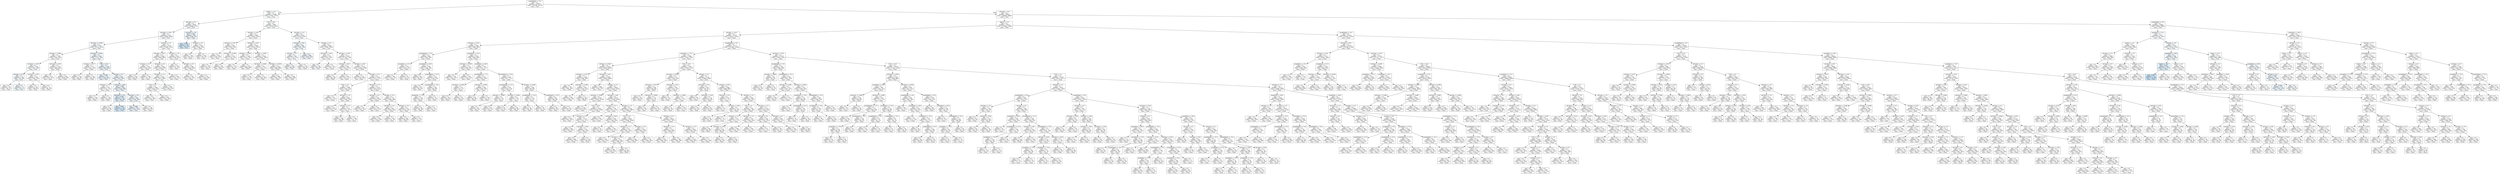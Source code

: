 digraph Tree {
node [shape=box, style="filled", color="black"] ;
0 [label="graphDepth <= 3.5\ngini = 0.5\nsamples = 104915\nvalue = [52396, 52519]\nclass = True", fillcolor="#ffffff"] ;
1 [label="nbproc <= 4.5\ngini = 0.5\nsamples = 15260\nvalue = [7587, 7673]\nclass = True", fillcolor="#fdfeff"] ;
0 -> 1 [labeldistance=2.5, labelangle=45, headlabel="True"] ;
2 [label="sdComp <= 6.5\ngini = 0.5\nsamples = 6199\nvalue = [3068, 3131]\nclass = True", fillcolor="#fbfdfe"] ;
1 -> 2 ;
3 [label="sdComm <= 0.65\ngini = 0.5\nsamples = 5765\nvalue = [2859, 2906]\nclass = True", fillcolor="#fcfdff"] ;
2 -> 3 ;
4 [label="sdComm <= 0.065\ngini = 0.5\nsamples = 3187\nvalue = [1573, 1614]\nclass = True", fillcolor="#fafdfe"] ;
3 -> 4 ;
5 [label="sdComp <= 0.065\ngini = 0.5\nsamples = 1706\nvalue = [852, 854]\nclass = True", fillcolor="#ffffff"] ;
4 -> 5 ;
6 [label="sdComm <= 0.02\ngini = 0.5\nsamples = 336\nvalue = [167, 169]\nclass = True", fillcolor="#fdfeff"] ;
5 -> 6 ;
7 [label="sdComp <= 0.02\ngini = 0.5\nsamples = 136\nvalue = [67, 69]\nclass = True", fillcolor="#f9fcfe"] ;
6 -> 7 ;
8 [label="gini = 0.5\nsamples = 64\nvalue = [32, 32]\nclass = False", fillcolor="#ffffff"] ;
7 -> 8 ;
9 [label="gini = 0.5\nsamples = 72\nvalue = [35, 37]\nclass = True", fillcolor="#f4fafe"] ;
7 -> 9 ;
10 [label="sdComp <= 0.02\ngini = 0.5\nsamples = 200\nvalue = [100, 100]\nclass = False", fillcolor="#ffffff"] ;
6 -> 10 ;
11 [label="gini = 0.5\nsamples = 128\nvalue = [64, 64]\nclass = False", fillcolor="#ffffff"] ;
10 -> 11 ;
12 [label="gini = 0.5\nsamples = 72\nvalue = [36, 36]\nclass = False", fillcolor="#ffffff"] ;
10 -> 12 ;
13 [label="sdComm <= 0.02\ngini = 0.5\nsamples = 1370\nvalue = [685, 685]\nclass = False", fillcolor="#ffffff"] ;
5 -> 13 ;
14 [label="gini = 0.5\nsamples = 514\nvalue = [257, 257]\nclass = False", fillcolor="#ffffff"] ;
13 -> 14 ;
15 [label="gini = 0.5\nsamples = 856\nvalue = [428, 428]\nclass = False", fillcolor="#ffffff"] ;
13 -> 15 ;
16 [label="sdComp <= 0.065\ngini = 0.5\nsamples = 1481\nvalue = [721, 760]\nclass = True", fillcolor="#f5fafe"] ;
4 -> 16 ;
17 [label="sdComp <= 0.02\ngini = 0.5\nsamples = 232\nvalue = [116, 116]\nclass = False", fillcolor="#ffffff"] ;
16 -> 17 ;
18 [label="gini = 0.5\nsamples = 116\nvalue = [58, 58]\nclass = False", fillcolor="#ffffff"] ;
17 -> 18 ;
19 [label="gini = 0.5\nsamples = 116\nvalue = [58, 58]\nclass = False", fillcolor="#ffffff"] ;
17 -> 19 ;
20 [label="CCR <= 0.55\ngini = 0.5\nsamples = 1249\nvalue = [605, 644]\nclass = True", fillcolor="#f3f9fd"] ;
16 -> 20 ;
21 [label="gini = 0.499\nsamples = 351\nvalue = [168, 183]\nclass = True", fillcolor="#eff7fd"] ;
20 -> 21 ;
22 [label="sdComp <= 0.2\ngini = 0.5\nsamples = 898\nvalue = [437, 461]\nclass = True", fillcolor="#f5fafe"] ;
20 -> 22 ;
23 [label="sdComm <= 0.2\ngini = 0.5\nsamples = 242\nvalue = [121, 121]\nclass = False", fillcolor="#ffffff"] ;
22 -> 23 ;
24 [label="gini = 0.5\nsamples = 124\nvalue = [62, 62]\nclass = False", fillcolor="#ffffff"] ;
23 -> 24 ;
25 [label="gini = 0.5\nsamples = 118\nvalue = [59, 59]\nclass = False", fillcolor="#ffffff"] ;
23 -> 25 ;
26 [label="sdComp <= 0.65\ngini = 0.499\nsamples = 656\nvalue = [316, 340]\nclass = True", fillcolor="#f1f8fd"] ;
22 -> 26 ;
27 [label="sdComm <= 0.2\ngini = 0.498\nsamples = 176\nvalue = [82, 94]\nclass = True", fillcolor="#e6f2fc"] ;
26 -> 27 ;
28 [label="gini = 0.5\nsamples = 56\nvalue = [28, 28]\nclass = False", fillcolor="#ffffff"] ;
27 -> 28 ;
29 [label="gini = 0.495\nsamples = 120\nvalue = [54, 66]\nclass = True", fillcolor="#dbedfa"] ;
27 -> 29 ;
30 [label="sdComm <= 0.2\ngini = 0.5\nsamples = 480\nvalue = [234, 246]\nclass = True", fillcolor="#f5fafe"] ;
26 -> 30 ;
31 [label="gini = 0.499\nsamples = 296\nvalue = [142, 154]\nclass = True", fillcolor="#f0f7fd"] ;
30 -> 31 ;
32 [label="gini = 0.5\nsamples = 184\nvalue = [92, 92]\nclass = False", fillcolor="#ffffff"] ;
30 -> 32 ;
33 [label="sdComp <= 2.0\ngini = 0.5\nsamples = 2578\nvalue = [1286, 1292]\nclass = True", fillcolor="#feffff"] ;
3 -> 33 ;
34 [label="sdComp <= 0.65\ngini = 0.5\nsamples = 1958\nvalue = [976, 982]\nclass = True", fillcolor="#fefeff"] ;
33 -> 34 ;
35 [label="sdComp <= 0.2\ngini = 0.5\nsamples = 316\nvalue = [158, 158]\nclass = False", fillcolor="#ffffff"] ;
34 -> 35 ;
36 [label="gini = 0.5\nsamples = 168\nvalue = [84, 84]\nclass = False", fillcolor="#ffffff"] ;
35 -> 36 ;
37 [label="gini = 0.5\nsamples = 148\nvalue = [74, 74]\nclass = False", fillcolor="#ffffff"] ;
35 -> 37 ;
38 [label="sdComm <= 6.5\ngini = 0.5\nsamples = 1642\nvalue = [818, 824]\nclass = True", fillcolor="#fefeff"] ;
34 -> 38 ;
39 [label="sdComm <= 2.0\ngini = 0.5\nsamples = 1360\nvalue = [677, 683]\nclass = True", fillcolor="#fdfeff"] ;
38 -> 39 ;
40 [label="CCR <= 5.5\ngini = 0.5\nsamples = 1062\nvalue = [529, 533]\nclass = True", fillcolor="#fefeff"] ;
39 -> 40 ;
41 [label="gini = 0.5\nsamples = 762\nvalue = [379, 383]\nclass = True", fillcolor="#fdfeff"] ;
40 -> 41 ;
42 [label="gini = 0.5\nsamples = 300\nvalue = [150, 150]\nclass = False", fillcolor="#ffffff"] ;
40 -> 42 ;
43 [label="gini = 0.5\nsamples = 298\nvalue = [148, 150]\nclass = True", fillcolor="#fcfeff"] ;
39 -> 43 ;
44 [label="gini = 0.5\nsamples = 282\nvalue = [141, 141]\nclass = False", fillcolor="#ffffff"] ;
38 -> 44 ;
45 [label="sdComm <= 2.0\ngini = 0.5\nsamples = 620\nvalue = [310, 310]\nclass = False", fillcolor="#ffffff"] ;
33 -> 45 ;
46 [label="gini = 0.5\nsamples = 140\nvalue = [70, 70]\nclass = False", fillcolor="#ffffff"] ;
45 -> 46 ;
47 [label="sdComm <= 6.5\ngini = 0.5\nsamples = 480\nvalue = [240, 240]\nclass = False", fillcolor="#ffffff"] ;
45 -> 47 ;
48 [label="gini = 0.5\nsamples = 202\nvalue = [101, 101]\nclass = False", fillcolor="#ffffff"] ;
47 -> 48 ;
49 [label="gini = 0.5\nsamples = 278\nvalue = [139, 139]\nclass = False", fillcolor="#ffffff"] ;
47 -> 49 ;
50 [label="sdComm <= 2.0\ngini = 0.499\nsamples = 434\nvalue = [209, 225]\nclass = True", fillcolor="#f1f8fd"] ;
2 -> 50 ;
51 [label="gini = 0.494\nsamples = 146\nvalue = [65, 81]\nclass = True", fillcolor="#d8ecfa"] ;
50 -> 51 ;
52 [label="sdComm <= 6.5\ngini = 0.5\nsamples = 288\nvalue = [144, 144]\nclass = False", fillcolor="#ffffff"] ;
50 -> 52 ;
53 [label="gini = 0.5\nsamples = 130\nvalue = [65, 65]\nclass = False", fillcolor="#ffffff"] ;
52 -> 53 ;
54 [label="gini = 0.5\nsamples = 158\nvalue = [79, 79]\nclass = False", fillcolor="#ffffff"] ;
52 -> 54 ;
55 [label="CCR <= 0.55\ngini = 0.5\nsamples = 9061\nvalue = [4519, 4542]\nclass = True", fillcolor="#feffff"] ;
1 -> 55 ;
56 [label="sdComp <= 0.02\ngini = 0.5\nsamples = 4082\nvalue = [2041, 2041]\nclass = False", fillcolor="#ffffff"] ;
55 -> 56 ;
57 [label="sdComm <= 0.02\ngini = 0.5\nsamples = 436\nvalue = [218, 218]\nclass = False", fillcolor="#ffffff"] ;
56 -> 57 ;
58 [label="gini = 0.5\nsamples = 200\nvalue = [100, 100]\nclass = False", fillcolor="#ffffff"] ;
57 -> 58 ;
59 [label="sdComm <= 0.065\ngini = 0.5\nsamples = 236\nvalue = [118, 118]\nclass = False", fillcolor="#ffffff"] ;
57 -> 59 ;
60 [label="gini = 0.5\nsamples = 156\nvalue = [78, 78]\nclass = False", fillcolor="#ffffff"] ;
59 -> 60 ;
61 [label="gini = 0.5\nsamples = 80\nvalue = [40, 40]\nclass = False", fillcolor="#ffffff"] ;
59 -> 61 ;
62 [label="sdComm <= 0.02\ngini = 0.5\nsamples = 3646\nvalue = [1823, 1823]\nclass = False", fillcolor="#ffffff"] ;
56 -> 62 ;
63 [label="sdComp <= 0.065\ngini = 0.5\nsamples = 1482\nvalue = [741, 741]\nclass = False", fillcolor="#ffffff"] ;
62 -> 63 ;
64 [label="gini = 0.5\nsamples = 110\nvalue = [55, 55]\nclass = False", fillcolor="#ffffff"] ;
63 -> 64 ;
65 [label="gini = 0.5\nsamples = 1372\nvalue = [686, 686]\nclass = False", fillcolor="#ffffff"] ;
63 -> 65 ;
66 [label="sdComp <= 0.065\ngini = 0.5\nsamples = 2164\nvalue = [1082, 1082]\nclass = False", fillcolor="#ffffff"] ;
62 -> 66 ;
67 [label="sdComm <= 0.065\ngini = 0.5\nsamples = 352\nvalue = [176, 176]\nclass = False", fillcolor="#ffffff"] ;
66 -> 67 ;
68 [label="gini = 0.5\nsamples = 140\nvalue = [70, 70]\nclass = False", fillcolor="#ffffff"] ;
67 -> 68 ;
69 [label="gini = 0.5\nsamples = 212\nvalue = [106, 106]\nclass = False", fillcolor="#ffffff"] ;
67 -> 69 ;
70 [label="sdComm <= 0.065\ngini = 0.5\nsamples = 1812\nvalue = [906, 906]\nclass = False", fillcolor="#ffffff"] ;
66 -> 70 ;
71 [label="gini = 0.5\nsamples = 486\nvalue = [243, 243]\nclass = False", fillcolor="#ffffff"] ;
70 -> 71 ;
72 [label="gini = 0.5\nsamples = 1326\nvalue = [663, 663]\nclass = False", fillcolor="#ffffff"] ;
70 -> 72 ;
73 [label="sdComm <= 0.2\ngini = 0.5\nsamples = 4979\nvalue = [2478, 2501]\nclass = True", fillcolor="#fdfeff"] ;
55 -> 73 ;
74 [label="sdComp <= 0.65\ngini = 0.5\nsamples = 996\nvalue = [487, 509]\nclass = True", fillcolor="#f6fbfe"] ;
73 -> 74 ;
75 [label="sdComp <= 0.2\ngini = 0.5\nsamples = 308\nvalue = [153, 155]\nclass = True", fillcolor="#fcfeff"] ;
74 -> 75 ;
76 [label="gini = 0.5\nsamples = 190\nvalue = [94, 96]\nclass = True", fillcolor="#fbfdfe"] ;
75 -> 76 ;
77 [label="gini = 0.5\nsamples = 118\nvalue = [59, 59]\nclass = False", fillcolor="#ffffff"] ;
75 -> 77 ;
78 [label="gini = 0.5\nsamples = 688\nvalue = [334, 354]\nclass = True", fillcolor="#f4f9fe"] ;
74 -> 78 ;
79 [label="sdComp <= 0.2\ngini = 0.5\nsamples = 3983\nvalue = [1991, 1992]\nclass = True", fillcolor="#ffffff"] ;
73 -> 79 ;
80 [label="sdComm <= 0.65\ngini = 0.5\nsamples = 505\nvalue = [252, 253]\nclass = True", fillcolor="#feffff"] ;
79 -> 80 ;
81 [label="gini = 0.5\nsamples = 131\nvalue = [65, 66]\nclass = True", fillcolor="#fcfeff"] ;
80 -> 81 ;
82 [label="gini = 0.5\nsamples = 374\nvalue = [187, 187]\nclass = False", fillcolor="#ffffff"] ;
80 -> 82 ;
83 [label="sdComm <= 0.65\ngini = 0.5\nsamples = 3478\nvalue = [1739, 1739]\nclass = False", fillcolor="#ffffff"] ;
79 -> 83 ;
84 [label="sdComp <= 0.65\ngini = 0.5\nsamples = 946\nvalue = [473, 473]\nclass = False", fillcolor="#ffffff"] ;
83 -> 84 ;
85 [label="gini = 0.5\nsamples = 92\nvalue = [46, 46]\nclass = False", fillcolor="#ffffff"] ;
84 -> 85 ;
86 [label="gini = 0.5\nsamples = 854\nvalue = [427, 427]\nclass = False", fillcolor="#ffffff"] ;
84 -> 86 ;
87 [label="sdComp <= 0.65\ngini = 0.5\nsamples = 2532\nvalue = [1266, 1266]\nclass = False", fillcolor="#ffffff"] ;
83 -> 87 ;
88 [label="gini = 0.5\nsamples = 218\nvalue = [109, 109]\nclass = False", fillcolor="#ffffff"] ;
87 -> 88 ;
89 [label="sdComp <= 2.0\ngini = 0.5\nsamples = 2314\nvalue = [1157, 1157]\nclass = False", fillcolor="#ffffff"] ;
87 -> 89 ;
90 [label="CCR <= 5.5\ngini = 0.5\nsamples = 1088\nvalue = [544, 544]\nclass = False", fillcolor="#ffffff"] ;
89 -> 90 ;
91 [label="gini = 0.5\nsamples = 422\nvalue = [211, 211]\nclass = False", fillcolor="#ffffff"] ;
90 -> 91 ;
92 [label="sdComm <= 2.0\ngini = 0.5\nsamples = 666\nvalue = [333, 333]\nclass = False", fillcolor="#ffffff"] ;
90 -> 92 ;
93 [label="gini = 0.5\nsamples = 352\nvalue = [176, 176]\nclass = False", fillcolor="#ffffff"] ;
92 -> 93 ;
94 [label="sdComm <= 6.5\ngini = 0.5\nsamples = 314\nvalue = [157, 157]\nclass = False", fillcolor="#ffffff"] ;
92 -> 94 ;
95 [label="gini = 0.5\nsamples = 168\nvalue = [84, 84]\nclass = False", fillcolor="#ffffff"] ;
94 -> 95 ;
96 [label="gini = 0.5\nsamples = 146\nvalue = [73, 73]\nclass = False", fillcolor="#ffffff"] ;
94 -> 96 ;
97 [label="sdComm <= 2.0\ngini = 0.5\nsamples = 1226\nvalue = [613, 613]\nclass = False", fillcolor="#ffffff"] ;
89 -> 97 ;
98 [label="sdComp <= 6.5\ngini = 0.5\nsamples = 448\nvalue = [224, 224]\nclass = False", fillcolor="#ffffff"] ;
97 -> 98 ;
99 [label="gini = 0.5\nsamples = 202\nvalue = [101, 101]\nclass = False", fillcolor="#ffffff"] ;
98 -> 99 ;
100 [label="gini = 0.5\nsamples = 246\nvalue = [123, 123]\nclass = False", fillcolor="#ffffff"] ;
98 -> 100 ;
101 [label="sdComp <= 6.5\ngini = 0.5\nsamples = 778\nvalue = [389, 389]\nclass = False", fillcolor="#ffffff"] ;
97 -> 101 ;
102 [label="sdComm <= 6.5\ngini = 0.5\nsamples = 456\nvalue = [228, 228]\nclass = False", fillcolor="#ffffff"] ;
101 -> 102 ;
103 [label="gini = 0.5\nsamples = 308\nvalue = [154, 154]\nclass = False", fillcolor="#ffffff"] ;
102 -> 103 ;
104 [label="gini = 0.5\nsamples = 148\nvalue = [74, 74]\nclass = False", fillcolor="#ffffff"] ;
102 -> 104 ;
105 [label="sdComm <= 6.5\ngini = 0.5\nsamples = 322\nvalue = [161, 161]\nclass = False", fillcolor="#ffffff"] ;
101 -> 105 ;
106 [label="gini = 0.5\nsamples = 180\nvalue = [90, 90]\nclass = False", fillcolor="#ffffff"] ;
105 -> 106 ;
107 [label="gini = 0.5\nsamples = 142\nvalue = [71, 71]\nclass = False", fillcolor="#ffffff"] ;
105 -> 107 ;
108 [label="sdComm <= 6.5\ngini = 0.5\nsamples = 89655\nvalue = [44809, 44846]\nclass = True", fillcolor="#ffffff"] ;
0 -> 108 [labeldistance=2.5, labelangle=-45, headlabel="False"] ;
109 [label="nbproc <= 4.5\ngini = 0.5\nsamples = 75972\nvalue = [37986, 37986]\nclass = False", fillcolor="#ffffff"] ;
108 -> 109 ;
110 [label="sdComp <= 0.02\ngini = 0.5\nsamples = 33102\nvalue = [16551, 16551]\nclass = False", fillcolor="#ffffff"] ;
109 -> 110 ;
111 [label="sdComm <= 0.02\ngini = 0.5\nsamples = 1930\nvalue = [965, 965]\nclass = False", fillcolor="#ffffff"] ;
110 -> 111 ;
112 [label="graphDepth <= 6.5\ngini = 0.5\nsamples = 606\nvalue = [303, 303]\nclass = False", fillcolor="#ffffff"] ;
111 -> 112 ;
113 [label="graphSize <= 22.5\ngini = 0.5\nsamples = 310\nvalue = [155, 155]\nclass = False", fillcolor="#ffffff"] ;
112 -> 113 ;
114 [label="gini = 0.5\nsamples = 246\nvalue = [123, 123]\nclass = False", fillcolor="#ffffff"] ;
113 -> 114 ;
115 [label="gini = 0.5\nsamples = 64\nvalue = [32, 32]\nclass = False", fillcolor="#ffffff"] ;
113 -> 115 ;
116 [label="graphSize <= 40.0\ngini = 0.5\nsamples = 296\nvalue = [148, 148]\nclass = False", fillcolor="#ffffff"] ;
112 -> 116 ;
117 [label="gini = 0.5\nsamples = 60\nvalue = [30, 30]\nclass = False", fillcolor="#ffffff"] ;
116 -> 117 ;
118 [label="graphDepth <= 12.5\ngini = 0.5\nsamples = 236\nvalue = [118, 118]\nclass = False", fillcolor="#ffffff"] ;
116 -> 118 ;
119 [label="gini = 0.5\nsamples = 56\nvalue = [28, 28]\nclass = False", fillcolor="#ffffff"] ;
118 -> 119 ;
120 [label="graphDepth <= 25.5\ngini = 0.5\nsamples = 180\nvalue = [90, 90]\nclass = False", fillcolor="#ffffff"] ;
118 -> 120 ;
121 [label="graphSize <= 75.0\ngini = 0.5\nsamples = 130\nvalue = [65, 65]\nclass = False", fillcolor="#ffffff"] ;
120 -> 121 ;
122 [label="gini = 0.5\nsamples = 88\nvalue = [44, 44]\nclass = False", fillcolor="#ffffff"] ;
121 -> 122 ;
123 [label="gini = 0.5\nsamples = 42\nvalue = [21, 21]\nclass = False", fillcolor="#ffffff"] ;
121 -> 123 ;
124 [label="gini = 0.5\nsamples = 50\nvalue = [25, 25]\nclass = False", fillcolor="#ffffff"] ;
120 -> 124 ;
125 [label="graphSize <= 22.5\ngini = 0.5\nsamples = 1324\nvalue = [662, 662]\nclass = False", fillcolor="#ffffff"] ;
111 -> 125 ;
126 [label="sdComm <= 0.065\ngini = 0.5\nsamples = 570\nvalue = [285, 285]\nclass = False", fillcolor="#ffffff"] ;
125 -> 126 ;
127 [label="gini = 0.5\nsamples = 334\nvalue = [167, 167]\nclass = False", fillcolor="#ffffff"] ;
126 -> 127 ;
128 [label="gini = 0.5\nsamples = 236\nvalue = [118, 118]\nclass = False", fillcolor="#ffffff"] ;
126 -> 128 ;
129 [label="graphSize <= 40.0\ngini = 0.5\nsamples = 754\nvalue = [377, 377]\nclass = False", fillcolor="#ffffff"] ;
125 -> 129 ;
130 [label="graphDepth <= 7.5\ngini = 0.5\nsamples = 320\nvalue = [160, 160]\nclass = False", fillcolor="#ffffff"] ;
129 -> 130 ;
131 [label="sdComm <= 0.065\ngini = 0.5\nsamples = 114\nvalue = [57, 57]\nclass = False", fillcolor="#ffffff"] ;
130 -> 131 ;
132 [label="gini = 0.5\nsamples = 56\nvalue = [28, 28]\nclass = False", fillcolor="#ffffff"] ;
131 -> 132 ;
133 [label="gini = 0.5\nsamples = 58\nvalue = [29, 29]\nclass = False", fillcolor="#ffffff"] ;
131 -> 133 ;
134 [label="sdComm <= 0.065\ngini = 0.5\nsamples = 206\nvalue = [103, 103]\nclass = False", fillcolor="#ffffff"] ;
130 -> 134 ;
135 [label="gini = 0.5\nsamples = 96\nvalue = [48, 48]\nclass = False", fillcolor="#ffffff"] ;
134 -> 135 ;
136 [label="gini = 0.5\nsamples = 110\nvalue = [55, 55]\nclass = False", fillcolor="#ffffff"] ;
134 -> 136 ;
137 [label="graphSize <= 75.0\ngini = 0.5\nsamples = 434\nvalue = [217, 217]\nclass = False", fillcolor="#ffffff"] ;
129 -> 137 ;
138 [label="graphDepth <= 12.5\ngini = 0.5\nsamples = 236\nvalue = [118, 118]\nclass = False", fillcolor="#ffffff"] ;
137 -> 138 ;
139 [label="sdComm <= 0.065\ngini = 0.5\nsamples = 94\nvalue = [47, 47]\nclass = False", fillcolor="#ffffff"] ;
138 -> 139 ;
140 [label="gini = 0.5\nsamples = 48\nvalue = [24, 24]\nclass = False", fillcolor="#ffffff"] ;
139 -> 140 ;
141 [label="gini = 0.5\nsamples = 46\nvalue = [23, 23]\nclass = False", fillcolor="#ffffff"] ;
139 -> 141 ;
142 [label="sdComm <= 0.065\ngini = 0.5\nsamples = 142\nvalue = [71, 71]\nclass = False", fillcolor="#ffffff"] ;
138 -> 142 ;
143 [label="gini = 0.5\nsamples = 46\nvalue = [23, 23]\nclass = False", fillcolor="#ffffff"] ;
142 -> 143 ;
144 [label="gini = 0.5\nsamples = 96\nvalue = [48, 48]\nclass = False", fillcolor="#ffffff"] ;
142 -> 144 ;
145 [label="sdComm <= 0.065\ngini = 0.5\nsamples = 198\nvalue = [99, 99]\nclass = False", fillcolor="#ffffff"] ;
137 -> 145 ;
146 [label="graphDepth <= 25.5\ngini = 0.5\nsamples = 102\nvalue = [51, 51]\nclass = False", fillcolor="#ffffff"] ;
145 -> 146 ;
147 [label="gini = 0.5\nsamples = 56\nvalue = [28, 28]\nclass = False", fillcolor="#ffffff"] ;
146 -> 147 ;
148 [label="gini = 0.5\nsamples = 46\nvalue = [23, 23]\nclass = False", fillcolor="#ffffff"] ;
146 -> 148 ;
149 [label="graphDepth <= 25.5\ngini = 0.5\nsamples = 96\nvalue = [48, 48]\nclass = False", fillcolor="#ffffff"] ;
145 -> 149 ;
150 [label="gini = 0.5\nsamples = 60\nvalue = [30, 30]\nclass = False", fillcolor="#ffffff"] ;
149 -> 150 ;
151 [label="gini = 0.5\nsamples = 36\nvalue = [18, 18]\nclass = False", fillcolor="#ffffff"] ;
149 -> 151 ;
152 [label="graphDepth <= 6.5\ngini = 0.5\nsamples = 31172\nvalue = [15586, 15586]\nclass = False", fillcolor="#ffffff"] ;
110 -> 152 ;
153 [label="graphSize <= 22.5\ngini = 0.5\nsamples = 15902\nvalue = [7951, 7951]\nclass = False", fillcolor="#ffffff"] ;
152 -> 153 ;
154 [label="sdComp <= 0.065\ngini = 0.5\nsamples = 13252\nvalue = [6626, 6626]\nclass = False", fillcolor="#ffffff"] ;
153 -> 154 ;
155 [label="sdComm <= 0.02\ngini = 0.5\nsamples = 1160\nvalue = [580, 580]\nclass = False", fillcolor="#ffffff"] ;
154 -> 155 ;
156 [label="gini = 0.5\nsamples = 724\nvalue = [362, 362]\nclass = False", fillcolor="#ffffff"] ;
155 -> 156 ;
157 [label="sdComm <= 0.065\ngini = 0.5\nsamples = 436\nvalue = [218, 218]\nclass = False", fillcolor="#ffffff"] ;
155 -> 157 ;
158 [label="gini = 0.5\nsamples = 260\nvalue = [130, 130]\nclass = False", fillcolor="#ffffff"] ;
157 -> 158 ;
159 [label="gini = 0.5\nsamples = 176\nvalue = [88, 88]\nclass = False", fillcolor="#ffffff"] ;
157 -> 159 ;
160 [label="sdComm <= 0.02\ngini = 0.5\nsamples = 12092\nvalue = [6046, 6046]\nclass = False", fillcolor="#ffffff"] ;
154 -> 160 ;
161 [label="gini = 0.5\nsamples = 1460\nvalue = [730, 730]\nclass = False", fillcolor="#ffffff"] ;
160 -> 161 ;
162 [label="sdComp <= 0.2\ngini = 0.5\nsamples = 10632\nvalue = [5316, 5316]\nclass = False", fillcolor="#ffffff"] ;
160 -> 162 ;
163 [label="sdComm <= 0.065\ngini = 0.5\nsamples = 4156\nvalue = [2078, 2078]\nclass = False", fillcolor="#ffffff"] ;
162 -> 163 ;
164 [label="gini = 0.5\nsamples = 1740\nvalue = [870, 870]\nclass = False", fillcolor="#ffffff"] ;
163 -> 164 ;
165 [label="CCR <= 0.55\ngini = 0.5\nsamples = 2416\nvalue = [1208, 1208]\nclass = False", fillcolor="#ffffff"] ;
163 -> 165 ;
166 [label="gini = 0.5\nsamples = 1302\nvalue = [651, 651]\nclass = False", fillcolor="#ffffff"] ;
165 -> 166 ;
167 [label="sdComm <= 0.2\ngini = 0.5\nsamples = 1114\nvalue = [557, 557]\nclass = False", fillcolor="#ffffff"] ;
165 -> 167 ;
168 [label="gini = 0.5\nsamples = 590\nvalue = [295, 295]\nclass = False", fillcolor="#ffffff"] ;
167 -> 168 ;
169 [label="sdComm <= 0.65\ngini = 0.5\nsamples = 524\nvalue = [262, 262]\nclass = False", fillcolor="#ffffff"] ;
167 -> 169 ;
170 [label="gini = 0.5\nsamples = 406\nvalue = [203, 203]\nclass = False", fillcolor="#ffffff"] ;
169 -> 170 ;
171 [label="gini = 0.5\nsamples = 118\nvalue = [59, 59]\nclass = False", fillcolor="#ffffff"] ;
169 -> 171 ;
172 [label="sdComp <= 0.65\ngini = 0.5\nsamples = 6476\nvalue = [3238, 3238]\nclass = False", fillcolor="#ffffff"] ;
162 -> 172 ;
173 [label="sdComm <= 0.2\ngini = 0.5\nsamples = 750\nvalue = [375, 375]\nclass = False", fillcolor="#ffffff"] ;
172 -> 173 ;
174 [label="gini = 0.5\nsamples = 454\nvalue = [227, 227]\nclass = False", fillcolor="#ffffff"] ;
173 -> 174 ;
175 [label="sdComm <= 0.65\ngini = 0.5\nsamples = 296\nvalue = [148, 148]\nclass = False", fillcolor="#ffffff"] ;
173 -> 175 ;
176 [label="gini = 0.5\nsamples = 50\nvalue = [25, 25]\nclass = False", fillcolor="#ffffff"] ;
175 -> 176 ;
177 [label="gini = 0.5\nsamples = 246\nvalue = [123, 123]\nclass = False", fillcolor="#ffffff"] ;
175 -> 177 ;
178 [label="sdComp <= 2.0\ngini = 0.5\nsamples = 5726\nvalue = [2863, 2863]\nclass = False", fillcolor="#ffffff"] ;
172 -> 178 ;
179 [label="CCR <= 5.5\ngini = 0.5\nsamples = 2092\nvalue = [1046, 1046]\nclass = False", fillcolor="#ffffff"] ;
178 -> 179 ;
180 [label="sdComm <= 0.2\ngini = 0.5\nsamples = 782\nvalue = [391, 391]\nclass = False", fillcolor="#ffffff"] ;
179 -> 180 ;
181 [label="gini = 0.5\nsamples = 204\nvalue = [102, 102]\nclass = False", fillcolor="#ffffff"] ;
180 -> 181 ;
182 [label="sdComm <= 0.65\ngini = 0.5\nsamples = 578\nvalue = [289, 289]\nclass = False", fillcolor="#ffffff"] ;
180 -> 182 ;
183 [label="gini = 0.5\nsamples = 406\nvalue = [203, 203]\nclass = False", fillcolor="#ffffff"] ;
182 -> 183 ;
184 [label="gini = 0.5\nsamples = 172\nvalue = [86, 86]\nclass = False", fillcolor="#ffffff"] ;
182 -> 184 ;
185 [label="sdComm <= 2.0\ngini = 0.5\nsamples = 1310\nvalue = [655, 655]\nclass = False", fillcolor="#ffffff"] ;
179 -> 185 ;
186 [label="gini = 0.5\nsamples = 580\nvalue = [290, 290]\nclass = False", fillcolor="#ffffff"] ;
185 -> 186 ;
187 [label="gini = 0.5\nsamples = 730\nvalue = [365, 365]\nclass = False", fillcolor="#ffffff"] ;
185 -> 187 ;
188 [label="sdComp <= 6.5\ngini = 0.5\nsamples = 3634\nvalue = [1817, 1817]\nclass = False", fillcolor="#ffffff"] ;
178 -> 188 ;
189 [label="sdComm <= 2.0\ngini = 0.5\nsamples = 1712\nvalue = [856, 856]\nclass = False", fillcolor="#ffffff"] ;
188 -> 189 ;
190 [label="gini = 0.5\nsamples = 924\nvalue = [462, 462]\nclass = False", fillcolor="#ffffff"] ;
189 -> 190 ;
191 [label="gini = 0.5\nsamples = 788\nvalue = [394, 394]\nclass = False", fillcolor="#ffffff"] ;
189 -> 191 ;
192 [label="sdComm <= 2.0\ngini = 0.5\nsamples = 1922\nvalue = [961, 961]\nclass = False", fillcolor="#ffffff"] ;
188 -> 192 ;
193 [label="gini = 0.5\nsamples = 1210\nvalue = [605, 605]\nclass = False", fillcolor="#ffffff"] ;
192 -> 193 ;
194 [label="gini = 0.5\nsamples = 712\nvalue = [356, 356]\nclass = False", fillcolor="#ffffff"] ;
192 -> 194 ;
195 [label="CCR <= 0.55\ngini = 0.5\nsamples = 2650\nvalue = [1325, 1325]\nclass = False", fillcolor="#ffffff"] ;
153 -> 195 ;
196 [label="sdComp <= 0.065\ngini = 0.5\nsamples = 472\nvalue = [236, 236]\nclass = False", fillcolor="#ffffff"] ;
195 -> 196 ;
197 [label="sdComm <= 0.02\ngini = 0.5\nsamples = 168\nvalue = [84, 84]\nclass = False", fillcolor="#ffffff"] ;
196 -> 197 ;
198 [label="gini = 0.5\nsamples = 58\nvalue = [29, 29]\nclass = False", fillcolor="#ffffff"] ;
197 -> 198 ;
199 [label="sdComm <= 0.065\ngini = 0.5\nsamples = 110\nvalue = [55, 55]\nclass = False", fillcolor="#ffffff"] ;
197 -> 199 ;
200 [label="gini = 0.5\nsamples = 64\nvalue = [32, 32]\nclass = False", fillcolor="#ffffff"] ;
199 -> 200 ;
201 [label="gini = 0.5\nsamples = 46\nvalue = [23, 23]\nclass = False", fillcolor="#ffffff"] ;
199 -> 201 ;
202 [label="sdComm <= 0.02\ngini = 0.5\nsamples = 304\nvalue = [152, 152]\nclass = False", fillcolor="#ffffff"] ;
196 -> 202 ;
203 [label="gini = 0.5\nsamples = 82\nvalue = [41, 41]\nclass = False", fillcolor="#ffffff"] ;
202 -> 203 ;
204 [label="sdComm <= 0.065\ngini = 0.5\nsamples = 222\nvalue = [111, 111]\nclass = False", fillcolor="#ffffff"] ;
202 -> 204 ;
205 [label="gini = 0.5\nsamples = 78\nvalue = [39, 39]\nclass = False", fillcolor="#ffffff"] ;
204 -> 205 ;
206 [label="gini = 0.5\nsamples = 144\nvalue = [72, 72]\nclass = False", fillcolor="#ffffff"] ;
204 -> 206 ;
207 [label="sdComp <= 0.2\ngini = 0.5\nsamples = 2178\nvalue = [1089, 1089]\nclass = False", fillcolor="#ffffff"] ;
195 -> 207 ;
208 [label="sdComm <= 0.2\ngini = 0.5\nsamples = 182\nvalue = [91, 91]\nclass = False", fillcolor="#ffffff"] ;
207 -> 208 ;
209 [label="gini = 0.5\nsamples = 64\nvalue = [32, 32]\nclass = False", fillcolor="#ffffff"] ;
208 -> 209 ;
210 [label="sdComm <= 0.65\ngini = 0.5\nsamples = 118\nvalue = [59, 59]\nclass = False", fillcolor="#ffffff"] ;
208 -> 210 ;
211 [label="gini = 0.5\nsamples = 58\nvalue = [29, 29]\nclass = False", fillcolor="#ffffff"] ;
210 -> 211 ;
212 [label="gini = 0.5\nsamples = 60\nvalue = [30, 30]\nclass = False", fillcolor="#ffffff"] ;
210 -> 212 ;
213 [label="sdComp <= 0.65\ngini = 0.5\nsamples = 1996\nvalue = [998, 998]\nclass = False", fillcolor="#ffffff"] ;
207 -> 213 ;
214 [label="sdComm <= 0.2\ngini = 0.5\nsamples = 154\nvalue = [77, 77]\nclass = False", fillcolor="#ffffff"] ;
213 -> 214 ;
215 [label="gini = 0.5\nsamples = 42\nvalue = [21, 21]\nclass = False", fillcolor="#ffffff"] ;
214 -> 215 ;
216 [label="sdComm <= 0.65\ngini = 0.5\nsamples = 112\nvalue = [56, 56]\nclass = False", fillcolor="#ffffff"] ;
214 -> 216 ;
217 [label="gini = 0.5\nsamples = 38\nvalue = [19, 19]\nclass = False", fillcolor="#ffffff"] ;
216 -> 217 ;
218 [label="gini = 0.5\nsamples = 74\nvalue = [37, 37]\nclass = False", fillcolor="#ffffff"] ;
216 -> 218 ;
219 [label="sdComp <= 2.0\ngini = 0.5\nsamples = 1842\nvalue = [921, 921]\nclass = False", fillcolor="#ffffff"] ;
213 -> 219 ;
220 [label="CCR <= 5.5\ngini = 0.5\nsamples = 764\nvalue = [382, 382]\nclass = False", fillcolor="#ffffff"] ;
219 -> 220 ;
221 [label="sdComm <= 0.2\ngini = 0.5\nsamples = 234\nvalue = [117, 117]\nclass = False", fillcolor="#ffffff"] ;
220 -> 221 ;
222 [label="gini = 0.5\nsamples = 98\nvalue = [49, 49]\nclass = False", fillcolor="#ffffff"] ;
221 -> 222 ;
223 [label="sdComm <= 0.65\ngini = 0.5\nsamples = 136\nvalue = [68, 68]\nclass = False", fillcolor="#ffffff"] ;
221 -> 223 ;
224 [label="gini = 0.5\nsamples = 68\nvalue = [34, 34]\nclass = False", fillcolor="#ffffff"] ;
223 -> 224 ;
225 [label="gini = 0.5\nsamples = 68\nvalue = [34, 34]\nclass = False", fillcolor="#ffffff"] ;
223 -> 225 ;
226 [label="sdComm <= 2.0\ngini = 0.5\nsamples = 530\nvalue = [265, 265]\nclass = False", fillcolor="#ffffff"] ;
220 -> 226 ;
227 [label="gini = 0.5\nsamples = 266\nvalue = [133, 133]\nclass = False", fillcolor="#ffffff"] ;
226 -> 227 ;
228 [label="gini = 0.5\nsamples = 264\nvalue = [132, 132]\nclass = False", fillcolor="#ffffff"] ;
226 -> 228 ;
229 [label="sdComm <= 2.0\ngini = 0.5\nsamples = 1078\nvalue = [539, 539]\nclass = False", fillcolor="#ffffff"] ;
219 -> 229 ;
230 [label="sdComp <= 6.5\ngini = 0.5\nsamples = 384\nvalue = [192, 192]\nclass = False", fillcolor="#ffffff"] ;
229 -> 230 ;
231 [label="gini = 0.5\nsamples = 222\nvalue = [111, 111]\nclass = False", fillcolor="#ffffff"] ;
230 -> 231 ;
232 [label="gini = 0.5\nsamples = 162\nvalue = [81, 81]\nclass = False", fillcolor="#ffffff"] ;
230 -> 232 ;
233 [label="sdComp <= 6.5\ngini = 0.5\nsamples = 694\nvalue = [347, 347]\nclass = False", fillcolor="#ffffff"] ;
229 -> 233 ;
234 [label="gini = 0.5\nsamples = 534\nvalue = [267, 267]\nclass = False", fillcolor="#ffffff"] ;
233 -> 234 ;
235 [label="gini = 0.5\nsamples = 160\nvalue = [80, 80]\nclass = False", fillcolor="#ffffff"] ;
233 -> 235 ;
236 [label="sdComm <= 0.02\ngini = 0.5\nsamples = 15270\nvalue = [7635, 7635]\nclass = False", fillcolor="#ffffff"] ;
152 -> 236 ;
237 [label="graphDepth <= 9.0\ngini = 0.5\nsamples = 792\nvalue = [396, 396]\nclass = False", fillcolor="#ffffff"] ;
236 -> 237 ;
238 [label="sdComp <= 0.065\ngini = 0.5\nsamples = 86\nvalue = [43, 43]\nclass = False", fillcolor="#ffffff"] ;
237 -> 238 ;
239 [label="gini = 0.5\nsamples = 36\nvalue = [18, 18]\nclass = False", fillcolor="#ffffff"] ;
238 -> 239 ;
240 [label="gini = 0.5\nsamples = 50\nvalue = [25, 25]\nclass = False", fillcolor="#ffffff"] ;
238 -> 240 ;
241 [label="graphDepth <= 13.5\ngini = 0.5\nsamples = 706\nvalue = [353, 353]\nclass = False", fillcolor="#ffffff"] ;
237 -> 241 ;
242 [label="sdComp <= 0.065\ngini = 0.5\nsamples = 374\nvalue = [187, 187]\nclass = False", fillcolor="#ffffff"] ;
241 -> 242 ;
243 [label="gini = 0.5\nsamples = 100\nvalue = [50, 50]\nclass = False", fillcolor="#ffffff"] ;
242 -> 243 ;
244 [label="gini = 0.5\nsamples = 274\nvalue = [137, 137]\nclass = False", fillcolor="#ffffff"] ;
242 -> 244 ;
245 [label="sdComp <= 0.065\ngini = 0.5\nsamples = 332\nvalue = [166, 166]\nclass = False", fillcolor="#ffffff"] ;
241 -> 245 ;
246 [label="graphSize <= 75.0\ngini = 0.5\nsamples = 132\nvalue = [66, 66]\nclass = False", fillcolor="#ffffff"] ;
245 -> 246 ;
247 [label="gini = 0.5\nsamples = 42\nvalue = [21, 21]\nclass = False", fillcolor="#ffffff"] ;
246 -> 247 ;
248 [label="graphDepth <= 25.5\ngini = 0.5\nsamples = 90\nvalue = [45, 45]\nclass = False", fillcolor="#ffffff"] ;
246 -> 248 ;
249 [label="gini = 0.5\nsamples = 50\nvalue = [25, 25]\nclass = False", fillcolor="#ffffff"] ;
248 -> 249 ;
250 [label="gini = 0.5\nsamples = 40\nvalue = [20, 20]\nclass = False", fillcolor="#ffffff"] ;
248 -> 250 ;
251 [label="graphDepth <= 25.5\ngini = 0.5\nsamples = 200\nvalue = [100, 100]\nclass = False", fillcolor="#ffffff"] ;
245 -> 251 ;
252 [label="graphSize <= 75.0\ngini = 0.5\nsamples = 134\nvalue = [67, 67]\nclass = False", fillcolor="#ffffff"] ;
251 -> 252 ;
253 [label="gini = 0.5\nsamples = 46\nvalue = [23, 23]\nclass = False", fillcolor="#ffffff"] ;
252 -> 253 ;
254 [label="gini = 0.5\nsamples = 88\nvalue = [44, 44]\nclass = False", fillcolor="#ffffff"] ;
252 -> 254 ;
255 [label="gini = 0.5\nsamples = 66\nvalue = [33, 33]\nclass = False", fillcolor="#ffffff"] ;
251 -> 255 ;
256 [label="CCR <= 0.55\ngini = 0.5\nsamples = 14478\nvalue = [7239, 7239]\nclass = False", fillcolor="#ffffff"] ;
236 -> 256 ;
257 [label="sdComp <= 0.065\ngini = 0.5\nsamples = 1336\nvalue = [668, 668]\nclass = False", fillcolor="#ffffff"] ;
256 -> 257 ;
258 [label="graphSize <= 40.0\ngini = 0.5\nsamples = 482\nvalue = [241, 241]\nclass = False", fillcolor="#ffffff"] ;
257 -> 258 ;
259 [label="sdComm <= 0.065\ngini = 0.5\nsamples = 138\nvalue = [69, 69]\nclass = False", fillcolor="#ffffff"] ;
258 -> 259 ;
260 [label="gini = 0.5\nsamples = 62\nvalue = [31, 31]\nclass = False", fillcolor="#ffffff"] ;
259 -> 260 ;
261 [label="gini = 0.5\nsamples = 76\nvalue = [38, 38]\nclass = False", fillcolor="#ffffff"] ;
259 -> 261 ;
262 [label="sdComm <= 0.065\ngini = 0.5\nsamples = 344\nvalue = [172, 172]\nclass = False", fillcolor="#ffffff"] ;
258 -> 262 ;
263 [label="graphDepth <= 12.5\ngini = 0.5\nsamples = 212\nvalue = [106, 106]\nclass = False", fillcolor="#ffffff"] ;
262 -> 263 ;
264 [label="gini = 0.5\nsamples = 48\nvalue = [24, 24]\nclass = False", fillcolor="#ffffff"] ;
263 -> 264 ;
265 [label="graphDepth <= 25.5\ngini = 0.5\nsamples = 164\nvalue = [82, 82]\nclass = False", fillcolor="#ffffff"] ;
263 -> 265 ;
266 [label="graphSize <= 75.0\ngini = 0.5\nsamples = 120\nvalue = [60, 60]\nclass = False", fillcolor="#ffffff"] ;
265 -> 266 ;
267 [label="gini = 0.5\nsamples = 62\nvalue = [31, 31]\nclass = False", fillcolor="#ffffff"] ;
266 -> 267 ;
268 [label="gini = 0.5\nsamples = 58\nvalue = [29, 29]\nclass = False", fillcolor="#ffffff"] ;
266 -> 268 ;
269 [label="gini = 0.5\nsamples = 44\nvalue = [22, 22]\nclass = False", fillcolor="#ffffff"] ;
265 -> 269 ;
270 [label="graphSize <= 75.0\ngini = 0.5\nsamples = 132\nvalue = [66, 66]\nclass = False", fillcolor="#ffffff"] ;
262 -> 270 ;
271 [label="graphDepth <= 12.5\ngini = 0.5\nsamples = 50\nvalue = [25, 25]\nclass = False", fillcolor="#ffffff"] ;
270 -> 271 ;
272 [label="gini = 0.5\nsamples = 26\nvalue = [13, 13]\nclass = False", fillcolor="#ffffff"] ;
271 -> 272 ;
273 [label="gini = 0.5\nsamples = 24\nvalue = [12, 12]\nclass = False", fillcolor="#ffffff"] ;
271 -> 273 ;
274 [label="graphDepth <= 25.5\ngini = 0.5\nsamples = 82\nvalue = [41, 41]\nclass = False", fillcolor="#ffffff"] ;
270 -> 274 ;
275 [label="gini = 0.5\nsamples = 42\nvalue = [21, 21]\nclass = False", fillcolor="#ffffff"] ;
274 -> 275 ;
276 [label="gini = 0.5\nsamples = 40\nvalue = [20, 20]\nclass = False", fillcolor="#ffffff"] ;
274 -> 276 ;
277 [label="sdComm <= 0.065\ngini = 0.5\nsamples = 854\nvalue = [427, 427]\nclass = False", fillcolor="#ffffff"] ;
257 -> 277 ;
278 [label="graphDepth <= 9.0\ngini = 0.5\nsamples = 564\nvalue = [282, 282]\nclass = False", fillcolor="#ffffff"] ;
277 -> 278 ;
279 [label="gini = 0.5\nsamples = 102\nvalue = [51, 51]\nclass = False", fillcolor="#ffffff"] ;
278 -> 279 ;
280 [label="graphSize <= 40.0\ngini = 0.5\nsamples = 462\nvalue = [231, 231]\nclass = False", fillcolor="#ffffff"] ;
278 -> 280 ;
281 [label="gini = 0.5\nsamples = 220\nvalue = [110, 110]\nclass = False", fillcolor="#ffffff"] ;
280 -> 281 ;
282 [label="graphSize <= 75.0\ngini = 0.5\nsamples = 242\nvalue = [121, 121]\nclass = False", fillcolor="#ffffff"] ;
280 -> 282 ;
283 [label="gini = 0.5\nsamples = 56\nvalue = [28, 28]\nclass = False", fillcolor="#ffffff"] ;
282 -> 283 ;
284 [label="graphDepth <= 25.5\ngini = 0.5\nsamples = 186\nvalue = [93, 93]\nclass = False", fillcolor="#ffffff"] ;
282 -> 284 ;
285 [label="gini = 0.5\nsamples = 96\nvalue = [48, 48]\nclass = False", fillcolor="#ffffff"] ;
284 -> 285 ;
286 [label="gini = 0.5\nsamples = 90\nvalue = [45, 45]\nclass = False", fillcolor="#ffffff"] ;
284 -> 286 ;
287 [label="graphDepth <= 9.0\ngini = 0.5\nsamples = 290\nvalue = [145, 145]\nclass = False", fillcolor="#ffffff"] ;
277 -> 287 ;
288 [label="gini = 0.5\nsamples = 96\nvalue = [48, 48]\nclass = False", fillcolor="#ffffff"] ;
287 -> 288 ;
289 [label="graphSize <= 40.0\ngini = 0.5\nsamples = 194\nvalue = [97, 97]\nclass = False", fillcolor="#ffffff"] ;
287 -> 289 ;
290 [label="gini = 0.5\nsamples = 62\nvalue = [31, 31]\nclass = False", fillcolor="#ffffff"] ;
289 -> 290 ;
291 [label="graphDepth <= 25.5\ngini = 0.5\nsamples = 132\nvalue = [66, 66]\nclass = False", fillcolor="#ffffff"] ;
289 -> 291 ;
292 [label="graphSize <= 75.0\ngini = 0.5\nsamples = 84\nvalue = [42, 42]\nclass = False", fillcolor="#ffffff"] ;
291 -> 292 ;
293 [label="gini = 0.5\nsamples = 50\nvalue = [25, 25]\nclass = False", fillcolor="#ffffff"] ;
292 -> 293 ;
294 [label="gini = 0.5\nsamples = 34\nvalue = [17, 17]\nclass = False", fillcolor="#ffffff"] ;
292 -> 294 ;
295 [label="gini = 0.5\nsamples = 48\nvalue = [24, 24]\nclass = False", fillcolor="#ffffff"] ;
291 -> 295 ;
296 [label="CCR <= 5.5\ngini = 0.5\nsamples = 13142\nvalue = [6571, 6571]\nclass = False", fillcolor="#ffffff"] ;
256 -> 296 ;
297 [label="sdComm <= 0.2\ngini = 0.5\nsamples = 2970\nvalue = [1485, 1485]\nclass = False", fillcolor="#ffffff"] ;
296 -> 297 ;
298 [label="graphDepth <= 9.0\ngini = 0.5\nsamples = 946\nvalue = [473, 473]\nclass = False", fillcolor="#ffffff"] ;
297 -> 298 ;
299 [label="sdComp <= 0.2\ngini = 0.5\nsamples = 158\nvalue = [79, 79]\nclass = False", fillcolor="#ffffff"] ;
298 -> 299 ;
300 [label="gini = 0.5\nsamples = 40\nvalue = [20, 20]\nclass = False", fillcolor="#ffffff"] ;
299 -> 300 ;
301 [label="sdComp <= 0.65\ngini = 0.5\nsamples = 118\nvalue = [59, 59]\nclass = False", fillcolor="#ffffff"] ;
299 -> 301 ;
302 [label="gini = 0.5\nsamples = 40\nvalue = [20, 20]\nclass = False", fillcolor="#ffffff"] ;
301 -> 302 ;
303 [label="gini = 0.5\nsamples = 78\nvalue = [39, 39]\nclass = False", fillcolor="#ffffff"] ;
301 -> 303 ;
304 [label="sdComp <= 0.2\ngini = 0.5\nsamples = 788\nvalue = [394, 394]\nclass = False", fillcolor="#ffffff"] ;
298 -> 304 ;
305 [label="graphSize <= 40.0\ngini = 0.5\nsamples = 200\nvalue = [100, 100]\nclass = False", fillcolor="#ffffff"] ;
304 -> 305 ;
306 [label="gini = 0.5\nsamples = 54\nvalue = [27, 27]\nclass = False", fillcolor="#ffffff"] ;
305 -> 306 ;
307 [label="graphDepth <= 25.5\ngini = 0.5\nsamples = 146\nvalue = [73, 73]\nclass = False", fillcolor="#ffffff"] ;
305 -> 307 ;
308 [label="graphSize <= 75.0\ngini = 0.5\nsamples = 100\nvalue = [50, 50]\nclass = False", fillcolor="#ffffff"] ;
307 -> 308 ;
309 [label="gini = 0.5\nsamples = 70\nvalue = [35, 35]\nclass = False", fillcolor="#ffffff"] ;
308 -> 309 ;
310 [label="gini = 0.5\nsamples = 30\nvalue = [15, 15]\nclass = False", fillcolor="#ffffff"] ;
308 -> 310 ;
311 [label="gini = 0.5\nsamples = 46\nvalue = [23, 23]\nclass = False", fillcolor="#ffffff"] ;
307 -> 311 ;
312 [label="graphDepth <= 13.5\ngini = 0.5\nsamples = 588\nvalue = [294, 294]\nclass = False", fillcolor="#ffffff"] ;
304 -> 312 ;
313 [label="sdComp <= 0.65\ngini = 0.5\nsamples = 316\nvalue = [158, 158]\nclass = False", fillcolor="#ffffff"] ;
312 -> 313 ;
314 [label="gini = 0.5\nsamples = 176\nvalue = [88, 88]\nclass = False", fillcolor="#ffffff"] ;
313 -> 314 ;
315 [label="gini = 0.5\nsamples = 140\nvalue = [70, 70]\nclass = False", fillcolor="#ffffff"] ;
313 -> 315 ;
316 [label="graphDepth <= 25.5\ngini = 0.5\nsamples = 272\nvalue = [136, 136]\nclass = False", fillcolor="#ffffff"] ;
312 -> 316 ;
317 [label="sdComp <= 0.65\ngini = 0.5\nsamples = 158\nvalue = [79, 79]\nclass = False", fillcolor="#ffffff"] ;
316 -> 317 ;
318 [label="graphSize <= 75.0\ngini = 0.5\nsamples = 88\nvalue = [44, 44]\nclass = False", fillcolor="#ffffff"] ;
317 -> 318 ;
319 [label="gini = 0.5\nsamples = 34\nvalue = [17, 17]\nclass = False", fillcolor="#ffffff"] ;
318 -> 319 ;
320 [label="gini = 0.5\nsamples = 54\nvalue = [27, 27]\nclass = False", fillcolor="#ffffff"] ;
318 -> 320 ;
321 [label="graphSize <= 75.0\ngini = 0.5\nsamples = 70\nvalue = [35, 35]\nclass = False", fillcolor="#ffffff"] ;
317 -> 321 ;
322 [label="gini = 0.5\nsamples = 30\nvalue = [15, 15]\nclass = False", fillcolor="#ffffff"] ;
321 -> 322 ;
323 [label="gini = 0.5\nsamples = 40\nvalue = [20, 20]\nclass = False", fillcolor="#ffffff"] ;
321 -> 323 ;
324 [label="sdComp <= 0.65\ngini = 0.5\nsamples = 114\nvalue = [57, 57]\nclass = False", fillcolor="#ffffff"] ;
316 -> 324 ;
325 [label="gini = 0.5\nsamples = 38\nvalue = [19, 19]\nclass = False", fillcolor="#ffffff"] ;
324 -> 325 ;
326 [label="gini = 0.5\nsamples = 76\nvalue = [38, 38]\nclass = False", fillcolor="#ffffff"] ;
324 -> 326 ;
327 [label="graphDepth <= 9.0\ngini = 0.5\nsamples = 2024\nvalue = [1012, 1012]\nclass = False", fillcolor="#ffffff"] ;
297 -> 327 ;
328 [label="sdComp <= 0.2\ngini = 0.5\nsamples = 262\nvalue = [131, 131]\nclass = False", fillcolor="#ffffff"] ;
327 -> 328 ;
329 [label="sdComm <= 0.65\ngini = 0.5\nsamples = 82\nvalue = [41, 41]\nclass = False", fillcolor="#ffffff"] ;
328 -> 329 ;
330 [label="gini = 0.5\nsamples = 52\nvalue = [26, 26]\nclass = False", fillcolor="#ffffff"] ;
329 -> 330 ;
331 [label="gini = 0.5\nsamples = 30\nvalue = [15, 15]\nclass = False", fillcolor="#ffffff"] ;
329 -> 331 ;
332 [label="sdComp <= 0.65\ngini = 0.5\nsamples = 180\nvalue = [90, 90]\nclass = False", fillcolor="#ffffff"] ;
328 -> 332 ;
333 [label="sdComm <= 0.65\ngini = 0.5\nsamples = 92\nvalue = [46, 46]\nclass = False", fillcolor="#ffffff"] ;
332 -> 333 ;
334 [label="gini = 0.5\nsamples = 44\nvalue = [22, 22]\nclass = False", fillcolor="#ffffff"] ;
333 -> 334 ;
335 [label="gini = 0.5\nsamples = 48\nvalue = [24, 24]\nclass = False", fillcolor="#ffffff"] ;
333 -> 335 ;
336 [label="sdComm <= 0.65\ngini = 0.5\nsamples = 88\nvalue = [44, 44]\nclass = False", fillcolor="#ffffff"] ;
332 -> 336 ;
337 [label="gini = 0.5\nsamples = 48\nvalue = [24, 24]\nclass = False", fillcolor="#ffffff"] ;
336 -> 337 ;
338 [label="gini = 0.5\nsamples = 40\nvalue = [20, 20]\nclass = False", fillcolor="#ffffff"] ;
336 -> 338 ;
339 [label="sdComm <= 0.65\ngini = 0.5\nsamples = 1762\nvalue = [881, 881]\nclass = False", fillcolor="#ffffff"] ;
327 -> 339 ;
340 [label="sdComp <= 0.2\ngini = 0.5\nsamples = 920\nvalue = [460, 460]\nclass = False", fillcolor="#ffffff"] ;
339 -> 340 ;
341 [label="graphSize <= 40.0\ngini = 0.5\nsamples = 334\nvalue = [167, 167]\nclass = False", fillcolor="#ffffff"] ;
340 -> 341 ;
342 [label="gini = 0.5\nsamples = 170\nvalue = [85, 85]\nclass = False", fillcolor="#ffffff"] ;
341 -> 342 ;
343 [label="graphSize <= 75.0\ngini = 0.5\nsamples = 164\nvalue = [82, 82]\nclass = False", fillcolor="#ffffff"] ;
341 -> 343 ;
344 [label="gini = 0.5\nsamples = 78\nvalue = [39, 39]\nclass = False", fillcolor="#ffffff"] ;
343 -> 344 ;
345 [label="graphDepth <= 25.5\ngini = 0.5\nsamples = 86\nvalue = [43, 43]\nclass = False", fillcolor="#ffffff"] ;
343 -> 345 ;
346 [label="gini = 0.5\nsamples = 38\nvalue = [19, 19]\nclass = False", fillcolor="#ffffff"] ;
345 -> 346 ;
347 [label="gini = 0.5\nsamples = 48\nvalue = [24, 24]\nclass = False", fillcolor="#ffffff"] ;
345 -> 347 ;
348 [label="graphDepth <= 13.5\ngini = 0.5\nsamples = 586\nvalue = [293, 293]\nclass = False", fillcolor="#ffffff"] ;
340 -> 348 ;
349 [label="sdComp <= 0.65\ngini = 0.5\nsamples = 220\nvalue = [110, 110]\nclass = False", fillcolor="#ffffff"] ;
348 -> 349 ;
350 [label="gini = 0.5\nsamples = 82\nvalue = [41, 41]\nclass = False", fillcolor="#ffffff"] ;
349 -> 350 ;
351 [label="gini = 0.5\nsamples = 138\nvalue = [69, 69]\nclass = False", fillcolor="#ffffff"] ;
349 -> 351 ;
352 [label="sdComp <= 0.65\ngini = 0.5\nsamples = 366\nvalue = [183, 183]\nclass = False", fillcolor="#ffffff"] ;
348 -> 352 ;
353 [label="graphDepth <= 25.5\ngini = 0.5\nsamples = 154\nvalue = [77, 77]\nclass = False", fillcolor="#ffffff"] ;
352 -> 353 ;
354 [label="graphSize <= 75.0\ngini = 0.5\nsamples = 102\nvalue = [51, 51]\nclass = False", fillcolor="#ffffff"] ;
353 -> 354 ;
355 [label="gini = 0.5\nsamples = 60\nvalue = [30, 30]\nclass = False", fillcolor="#ffffff"] ;
354 -> 355 ;
356 [label="gini = 0.5\nsamples = 42\nvalue = [21, 21]\nclass = False", fillcolor="#ffffff"] ;
354 -> 356 ;
357 [label="gini = 0.5\nsamples = 52\nvalue = [26, 26]\nclass = False", fillcolor="#ffffff"] ;
353 -> 357 ;
358 [label="graphDepth <= 25.5\ngini = 0.5\nsamples = 212\nvalue = [106, 106]\nclass = False", fillcolor="#ffffff"] ;
352 -> 358 ;
359 [label="graphSize <= 75.0\ngini = 0.5\nsamples = 190\nvalue = [95, 95]\nclass = False", fillcolor="#ffffff"] ;
358 -> 359 ;
360 [label="gini = 0.5\nsamples = 100\nvalue = [50, 50]\nclass = False", fillcolor="#ffffff"] ;
359 -> 360 ;
361 [label="gini = 0.5\nsamples = 90\nvalue = [45, 45]\nclass = False", fillcolor="#ffffff"] ;
359 -> 361 ;
362 [label="gini = 0.5\nsamples = 22\nvalue = [11, 11]\nclass = False", fillcolor="#ffffff"] ;
358 -> 362 ;
363 [label="graphSize <= 40.0\ngini = 0.5\nsamples = 842\nvalue = [421, 421]\nclass = False", fillcolor="#ffffff"] ;
339 -> 363 ;
364 [label="sdComp <= 0.2\ngini = 0.5\nsamples = 454\nvalue = [227, 227]\nclass = False", fillcolor="#ffffff"] ;
363 -> 364 ;
365 [label="gini = 0.5\nsamples = 88\nvalue = [44, 44]\nclass = False", fillcolor="#ffffff"] ;
364 -> 365 ;
366 [label="sdComp <= 0.65\ngini = 0.5\nsamples = 366\nvalue = [183, 183]\nclass = False", fillcolor="#ffffff"] ;
364 -> 366 ;
367 [label="gini = 0.5\nsamples = 152\nvalue = [76, 76]\nclass = False", fillcolor="#ffffff"] ;
366 -> 367 ;
368 [label="gini = 0.5\nsamples = 214\nvalue = [107, 107]\nclass = False", fillcolor="#ffffff"] ;
366 -> 368 ;
369 [label="sdComp <= 0.2\ngini = 0.5\nsamples = 388\nvalue = [194, 194]\nclass = False", fillcolor="#ffffff"] ;
363 -> 369 ;
370 [label="graphDepth <= 25.5\ngini = 0.5\nsamples = 176\nvalue = [88, 88]\nclass = False", fillcolor="#ffffff"] ;
369 -> 370 ;
371 [label="graphSize <= 75.0\ngini = 0.5\nsamples = 124\nvalue = [62, 62]\nclass = False", fillcolor="#ffffff"] ;
370 -> 371 ;
372 [label="gini = 0.5\nsamples = 74\nvalue = [37, 37]\nclass = False", fillcolor="#ffffff"] ;
371 -> 372 ;
373 [label="gini = 0.5\nsamples = 50\nvalue = [25, 25]\nclass = False", fillcolor="#ffffff"] ;
371 -> 373 ;
374 [label="gini = 0.5\nsamples = 52\nvalue = [26, 26]\nclass = False", fillcolor="#ffffff"] ;
370 -> 374 ;
375 [label="graphDepth <= 25.5\ngini = 0.5\nsamples = 212\nvalue = [106, 106]\nclass = False", fillcolor="#ffffff"] ;
369 -> 375 ;
376 [label="sdComp <= 0.65\ngini = 0.5\nsamples = 136\nvalue = [68, 68]\nclass = False", fillcolor="#ffffff"] ;
375 -> 376 ;
377 [label="graphSize <= 75.0\ngini = 0.5\nsamples = 78\nvalue = [39, 39]\nclass = False", fillcolor="#ffffff"] ;
376 -> 377 ;
378 [label="gini = 0.5\nsamples = 44\nvalue = [22, 22]\nclass = False", fillcolor="#ffffff"] ;
377 -> 378 ;
379 [label="gini = 0.5\nsamples = 34\nvalue = [17, 17]\nclass = False", fillcolor="#ffffff"] ;
377 -> 379 ;
380 [label="graphSize <= 75.0\ngini = 0.5\nsamples = 58\nvalue = [29, 29]\nclass = False", fillcolor="#ffffff"] ;
376 -> 380 ;
381 [label="gini = 0.5\nsamples = 28\nvalue = [14, 14]\nclass = False", fillcolor="#ffffff"] ;
380 -> 381 ;
382 [label="gini = 0.5\nsamples = 30\nvalue = [15, 15]\nclass = False", fillcolor="#ffffff"] ;
380 -> 382 ;
383 [label="sdComp <= 0.65\ngini = 0.5\nsamples = 76\nvalue = [38, 38]\nclass = False", fillcolor="#ffffff"] ;
375 -> 383 ;
384 [label="gini = 0.5\nsamples = 48\nvalue = [24, 24]\nclass = False", fillcolor="#ffffff"] ;
383 -> 384 ;
385 [label="gini = 0.5\nsamples = 28\nvalue = [14, 14]\nclass = False", fillcolor="#ffffff"] ;
383 -> 385 ;
386 [label="sdComp <= 2.0\ngini = 0.5\nsamples = 10172\nvalue = [5086, 5086]\nclass = False", fillcolor="#ffffff"] ;
296 -> 386 ;
387 [label="graphSize <= 40.0\ngini = 0.5\nsamples = 3858\nvalue = [1929, 1929]\nclass = False", fillcolor="#ffffff"] ;
386 -> 387 ;
388 [label="sdComm <= 2.0\ngini = 0.5\nsamples = 826\nvalue = [413, 413]\nclass = False", fillcolor="#ffffff"] ;
387 -> 388 ;
389 [label="gini = 0.5\nsamples = 566\nvalue = [283, 283]\nclass = False", fillcolor="#ffffff"] ;
388 -> 389 ;
390 [label="gini = 0.5\nsamples = 260\nvalue = [130, 130]\nclass = False", fillcolor="#ffffff"] ;
388 -> 390 ;
391 [label="sdComm <= 2.0\ngini = 0.5\nsamples = 3032\nvalue = [1516, 1516]\nclass = False", fillcolor="#ffffff"] ;
387 -> 391 ;
392 [label="graphSize <= 75.0\ngini = 0.5\nsamples = 1496\nvalue = [748, 748]\nclass = False", fillcolor="#ffffff"] ;
391 -> 392 ;
393 [label="graphDepth <= 12.5\ngini = 0.5\nsamples = 734\nvalue = [367, 367]\nclass = False", fillcolor="#ffffff"] ;
392 -> 393 ;
394 [label="gini = 0.5\nsamples = 238\nvalue = [119, 119]\nclass = False", fillcolor="#ffffff"] ;
393 -> 394 ;
395 [label="gini = 0.5\nsamples = 496\nvalue = [248, 248]\nclass = False", fillcolor="#ffffff"] ;
393 -> 395 ;
396 [label="graphDepth <= 25.5\ngini = 0.5\nsamples = 762\nvalue = [381, 381]\nclass = False", fillcolor="#ffffff"] ;
392 -> 396 ;
397 [label="gini = 0.5\nsamples = 374\nvalue = [187, 187]\nclass = False", fillcolor="#ffffff"] ;
396 -> 397 ;
398 [label="gini = 0.5\nsamples = 388\nvalue = [194, 194]\nclass = False", fillcolor="#ffffff"] ;
396 -> 398 ;
399 [label="graphSize <= 75.0\ngini = 0.5\nsamples = 1536\nvalue = [768, 768]\nclass = False", fillcolor="#ffffff"] ;
391 -> 399 ;
400 [label="graphDepth <= 12.5\ngini = 0.5\nsamples = 778\nvalue = [389, 389]\nclass = False", fillcolor="#ffffff"] ;
399 -> 400 ;
401 [label="gini = 0.5\nsamples = 176\nvalue = [88, 88]\nclass = False", fillcolor="#ffffff"] ;
400 -> 401 ;
402 [label="gini = 0.5\nsamples = 602\nvalue = [301, 301]\nclass = False", fillcolor="#ffffff"] ;
400 -> 402 ;
403 [label="graphDepth <= 25.5\ngini = 0.5\nsamples = 758\nvalue = [379, 379]\nclass = False", fillcolor="#ffffff"] ;
399 -> 403 ;
404 [label="gini = 0.5\nsamples = 306\nvalue = [153, 153]\nclass = False", fillcolor="#ffffff"] ;
403 -> 404 ;
405 [label="gini = 0.5\nsamples = 452\nvalue = [226, 226]\nclass = False", fillcolor="#ffffff"] ;
403 -> 405 ;
406 [label="graphSize <= 40.0\ngini = 0.5\nsamples = 6314\nvalue = [3157, 3157]\nclass = False", fillcolor="#ffffff"] ;
386 -> 406 ;
407 [label="sdComm <= 2.0\ngini = 0.5\nsamples = 1726\nvalue = [863, 863]\nclass = False", fillcolor="#ffffff"] ;
406 -> 407 ;
408 [label="sdComp <= 6.5\ngini = 0.5\nsamples = 762\nvalue = [381, 381]\nclass = False", fillcolor="#ffffff"] ;
407 -> 408 ;
409 [label="gini = 0.5\nsamples = 446\nvalue = [223, 223]\nclass = False", fillcolor="#ffffff"] ;
408 -> 409 ;
410 [label="gini = 0.5\nsamples = 316\nvalue = [158, 158]\nclass = False", fillcolor="#ffffff"] ;
408 -> 410 ;
411 [label="sdComp <= 6.5\ngini = 0.5\nsamples = 964\nvalue = [482, 482]\nclass = False", fillcolor="#ffffff"] ;
407 -> 411 ;
412 [label="gini = 0.5\nsamples = 790\nvalue = [395, 395]\nclass = False", fillcolor="#ffffff"] ;
411 -> 412 ;
413 [label="gini = 0.5\nsamples = 174\nvalue = [87, 87]\nclass = False", fillcolor="#ffffff"] ;
411 -> 413 ;
414 [label="sdComm <= 2.0\ngini = 0.5\nsamples = 4588\nvalue = [2294, 2294]\nclass = False", fillcolor="#ffffff"] ;
406 -> 414 ;
415 [label="sdComp <= 6.5\ngini = 0.5\nsamples = 2196\nvalue = [1098, 1098]\nclass = False", fillcolor="#ffffff"] ;
414 -> 415 ;
416 [label="graphSize <= 75.0\ngini = 0.5\nsamples = 1108\nvalue = [554, 554]\nclass = False", fillcolor="#ffffff"] ;
415 -> 416 ;
417 [label="graphDepth <= 12.5\ngini = 0.5\nsamples = 752\nvalue = [376, 376]\nclass = False", fillcolor="#ffffff"] ;
416 -> 417 ;
418 [label="gini = 0.5\nsamples = 252\nvalue = [126, 126]\nclass = False", fillcolor="#ffffff"] ;
417 -> 418 ;
419 [label="gini = 0.5\nsamples = 500\nvalue = [250, 250]\nclass = False", fillcolor="#ffffff"] ;
417 -> 419 ;
420 [label="graphDepth <= 25.5\ngini = 0.5\nsamples = 356\nvalue = [178, 178]\nclass = False", fillcolor="#ffffff"] ;
416 -> 420 ;
421 [label="gini = 0.5\nsamples = 104\nvalue = [52, 52]\nclass = False", fillcolor="#ffffff"] ;
420 -> 421 ;
422 [label="gini = 0.5\nsamples = 252\nvalue = [126, 126]\nclass = False", fillcolor="#ffffff"] ;
420 -> 422 ;
423 [label="graphSize <= 75.0\ngini = 0.5\nsamples = 1088\nvalue = [544, 544]\nclass = False", fillcolor="#ffffff"] ;
415 -> 423 ;
424 [label="graphDepth <= 12.5\ngini = 0.5\nsamples = 406\nvalue = [203, 203]\nclass = False", fillcolor="#ffffff"] ;
423 -> 424 ;
425 [label="gini = 0.5\nsamples = 78\nvalue = [39, 39]\nclass = False", fillcolor="#ffffff"] ;
424 -> 425 ;
426 [label="gini = 0.5\nsamples = 328\nvalue = [164, 164]\nclass = False", fillcolor="#ffffff"] ;
424 -> 426 ;
427 [label="graphDepth <= 25.5\ngini = 0.5\nsamples = 682\nvalue = [341, 341]\nclass = False", fillcolor="#ffffff"] ;
423 -> 427 ;
428 [label="gini = 0.5\nsamples = 66\nvalue = [33, 33]\nclass = False", fillcolor="#ffffff"] ;
427 -> 428 ;
429 [label="gini = 0.5\nsamples = 616\nvalue = [308, 308]\nclass = False", fillcolor="#ffffff"] ;
427 -> 429 ;
430 [label="graphDepth <= 12.5\ngini = 0.5\nsamples = 2392\nvalue = [1196, 1196]\nclass = False", fillcolor="#ffffff"] ;
414 -> 430 ;
431 [label="sdComp <= 6.5\ngini = 0.5\nsamples = 336\nvalue = [168, 168]\nclass = False", fillcolor="#ffffff"] ;
430 -> 431 ;
432 [label="gini = 0.5\nsamples = 272\nvalue = [136, 136]\nclass = False", fillcolor="#ffffff"] ;
431 -> 432 ;
433 [label="gini = 0.5\nsamples = 64\nvalue = [32, 32]\nclass = False", fillcolor="#ffffff"] ;
431 -> 433 ;
434 [label="graphDepth <= 25.5\ngini = 0.5\nsamples = 2056\nvalue = [1028, 1028]\nclass = False", fillcolor="#ffffff"] ;
430 -> 434 ;
435 [label="graphSize <= 75.0\ngini = 0.5\nsamples = 1530\nvalue = [765, 765]\nclass = False", fillcolor="#ffffff"] ;
434 -> 435 ;
436 [label="sdComp <= 6.5\ngini = 0.5\nsamples = 1222\nvalue = [611, 611]\nclass = False", fillcolor="#ffffff"] ;
435 -> 436 ;
437 [label="gini = 0.5\nsamples = 562\nvalue = [281, 281]\nclass = False", fillcolor="#ffffff"] ;
436 -> 437 ;
438 [label="gini = 0.5\nsamples = 660\nvalue = [330, 330]\nclass = False", fillcolor="#ffffff"] ;
436 -> 438 ;
439 [label="sdComp <= 6.5\ngini = 0.5\nsamples = 308\nvalue = [154, 154]\nclass = False", fillcolor="#ffffff"] ;
435 -> 439 ;
440 [label="gini = 0.5\nsamples = 176\nvalue = [88, 88]\nclass = False", fillcolor="#ffffff"] ;
439 -> 440 ;
441 [label="gini = 0.5\nsamples = 132\nvalue = [66, 66]\nclass = False", fillcolor="#ffffff"] ;
439 -> 441 ;
442 [label="sdComp <= 6.5\ngini = 0.5\nsamples = 526\nvalue = [263, 263]\nclass = False", fillcolor="#ffffff"] ;
434 -> 442 ;
443 [label="gini = 0.5\nsamples = 412\nvalue = [206, 206]\nclass = False", fillcolor="#ffffff"] ;
442 -> 443 ;
444 [label="gini = 0.5\nsamples = 114\nvalue = [57, 57]\nclass = False", fillcolor="#ffffff"] ;
442 -> 444 ;
445 [label="graphDepth <= 6.5\ngini = 0.5\nsamples = 42870\nvalue = [21435, 21435]\nclass = False", fillcolor="#ffffff"] ;
109 -> 445 ;
446 [label="sdComp <= 0.02\ngini = 0.5\nsamples = 24376\nvalue = [12188, 12188]\nclass = False", fillcolor="#ffffff"] ;
445 -> 446 ;
447 [label="sdComm <= 0.02\ngini = 0.5\nsamples = 2122\nvalue = [1061, 1061]\nclass = False", fillcolor="#ffffff"] ;
446 -> 447 ;
448 [label="graphSize <= 22.5\ngini = 0.5\nsamples = 418\nvalue = [209, 209]\nclass = False", fillcolor="#ffffff"] ;
447 -> 448 ;
449 [label="gini = 0.5\nsamples = 304\nvalue = [152, 152]\nclass = False", fillcolor="#ffffff"] ;
448 -> 449 ;
450 [label="gini = 0.5\nsamples = 114\nvalue = [57, 57]\nclass = False", fillcolor="#ffffff"] ;
448 -> 450 ;
451 [label="graphSize <= 22.5\ngini = 0.5\nsamples = 1704\nvalue = [852, 852]\nclass = False", fillcolor="#ffffff"] ;
447 -> 451 ;
452 [label="sdComm <= 0.065\ngini = 0.5\nsamples = 1434\nvalue = [717, 717]\nclass = False", fillcolor="#ffffff"] ;
451 -> 452 ;
453 [label="gini = 0.5\nsamples = 988\nvalue = [494, 494]\nclass = False", fillcolor="#ffffff"] ;
452 -> 453 ;
454 [label="gini = 0.5\nsamples = 446\nvalue = [223, 223]\nclass = False", fillcolor="#ffffff"] ;
452 -> 454 ;
455 [label="sdComm <= 0.065\ngini = 0.5\nsamples = 270\nvalue = [135, 135]\nclass = False", fillcolor="#ffffff"] ;
451 -> 455 ;
456 [label="gini = 0.5\nsamples = 126\nvalue = [63, 63]\nclass = False", fillcolor="#ffffff"] ;
455 -> 456 ;
457 [label="gini = 0.5\nsamples = 144\nvalue = [72, 72]\nclass = False", fillcolor="#ffffff"] ;
455 -> 457 ;
458 [label="sdComm <= 0.02\ngini = 0.5\nsamples = 22254\nvalue = [11127, 11127]\nclass = False", fillcolor="#ffffff"] ;
446 -> 458 ;
459 [label="sdComp <= 0.065\ngini = 0.5\nsamples = 3608\nvalue = [1804, 1804]\nclass = False", fillcolor="#ffffff"] ;
458 -> 459 ;
460 [label="graphSize <= 22.5\ngini = 0.5\nsamples = 1284\nvalue = [642, 642]\nclass = False", fillcolor="#ffffff"] ;
459 -> 460 ;
461 [label="gini = 0.5\nsamples = 1200\nvalue = [600, 600]\nclass = False", fillcolor="#ffffff"] ;
460 -> 461 ;
462 [label="gini = 0.5\nsamples = 84\nvalue = [42, 42]\nclass = False", fillcolor="#ffffff"] ;
460 -> 462 ;
463 [label="graphSize <= 22.5\ngini = 0.5\nsamples = 2324\nvalue = [1162, 1162]\nclass = False", fillcolor="#ffffff"] ;
459 -> 463 ;
464 [label="gini = 0.5\nsamples = 1836\nvalue = [918, 918]\nclass = False", fillcolor="#ffffff"] ;
463 -> 464 ;
465 [label="gini = 0.5\nsamples = 488\nvalue = [244, 244]\nclass = False", fillcolor="#ffffff"] ;
463 -> 465 ;
466 [label="CCR <= 0.55\ngini = 0.5\nsamples = 18646\nvalue = [9323, 9323]\nclass = False", fillcolor="#ffffff"] ;
458 -> 466 ;
467 [label="graphSize <= 22.5\ngini = 0.5\nsamples = 8718\nvalue = [4359, 4359]\nclass = False", fillcolor="#ffffff"] ;
466 -> 467 ;
468 [label="sdComp <= 0.065\ngini = 0.5\nsamples = 7788\nvalue = [3894, 3894]\nclass = False", fillcolor="#ffffff"] ;
467 -> 468 ;
469 [label="sdComm <= 0.065\ngini = 0.5\nsamples = 1504\nvalue = [752, 752]\nclass = False", fillcolor="#ffffff"] ;
468 -> 469 ;
470 [label="gini = 0.5\nsamples = 660\nvalue = [330, 330]\nclass = False", fillcolor="#ffffff"] ;
469 -> 470 ;
471 [label="gini = 0.5\nsamples = 844\nvalue = [422, 422]\nclass = False", fillcolor="#ffffff"] ;
469 -> 471 ;
472 [label="sdComm <= 0.065\ngini = 0.5\nsamples = 6284\nvalue = [3142, 3142]\nclass = False", fillcolor="#ffffff"] ;
468 -> 472 ;
473 [label="gini = 0.5\nsamples = 2724\nvalue = [1362, 1362]\nclass = False", fillcolor="#ffffff"] ;
472 -> 473 ;
474 [label="gini = 0.5\nsamples = 3560\nvalue = [1780, 1780]\nclass = False", fillcolor="#ffffff"] ;
472 -> 474 ;
475 [label="sdComm <= 0.065\ngini = 0.5\nsamples = 930\nvalue = [465, 465]\nclass = False", fillcolor="#ffffff"] ;
467 -> 475 ;
476 [label="sdComp <= 0.065\ngini = 0.5\nsamples = 528\nvalue = [264, 264]\nclass = False", fillcolor="#ffffff"] ;
475 -> 476 ;
477 [label="gini = 0.5\nsamples = 130\nvalue = [65, 65]\nclass = False", fillcolor="#ffffff"] ;
476 -> 477 ;
478 [label="gini = 0.5\nsamples = 398\nvalue = [199, 199]\nclass = False", fillcolor="#ffffff"] ;
476 -> 478 ;
479 [label="sdComp <= 0.065\ngini = 0.5\nsamples = 402\nvalue = [201, 201]\nclass = False", fillcolor="#ffffff"] ;
475 -> 479 ;
480 [label="gini = 0.5\nsamples = 80\nvalue = [40, 40]\nclass = False", fillcolor="#ffffff"] ;
479 -> 480 ;
481 [label="gini = 0.5\nsamples = 322\nvalue = [161, 161]\nclass = False", fillcolor="#ffffff"] ;
479 -> 481 ;
482 [label="graphSize <= 22.5\ngini = 0.5\nsamples = 9928\nvalue = [4964, 4964]\nclass = False", fillcolor="#ffffff"] ;
466 -> 482 ;
483 [label="sdComp <= 0.2\ngini = 0.5\nsamples = 7404\nvalue = [3702, 3702]\nclass = False", fillcolor="#ffffff"] ;
482 -> 483 ;
484 [label="sdComm <= 0.2\ngini = 0.5\nsamples = 1766\nvalue = [883, 883]\nclass = False", fillcolor="#ffffff"] ;
483 -> 484 ;
485 [label="gini = 0.5\nsamples = 382\nvalue = [191, 191]\nclass = False", fillcolor="#ffffff"] ;
484 -> 485 ;
486 [label="sdComm <= 0.65\ngini = 0.5\nsamples = 1384\nvalue = [692, 692]\nclass = False", fillcolor="#ffffff"] ;
484 -> 486 ;
487 [label="gini = 0.5\nsamples = 756\nvalue = [378, 378]\nclass = False", fillcolor="#ffffff"] ;
486 -> 487 ;
488 [label="gini = 0.5\nsamples = 628\nvalue = [314, 314]\nclass = False", fillcolor="#ffffff"] ;
486 -> 488 ;
489 [label="sdComp <= 0.65\ngini = 0.5\nsamples = 5638\nvalue = [2819, 2819]\nclass = False", fillcolor="#ffffff"] ;
483 -> 489 ;
490 [label="sdComm <= 0.2\ngini = 0.5\nsamples = 2242\nvalue = [1121, 1121]\nclass = False", fillcolor="#ffffff"] ;
489 -> 490 ;
491 [label="gini = 0.5\nsamples = 298\nvalue = [149, 149]\nclass = False", fillcolor="#ffffff"] ;
490 -> 491 ;
492 [label="sdComm <= 0.65\ngini = 0.5\nsamples = 1944\nvalue = [972, 972]\nclass = False", fillcolor="#ffffff"] ;
490 -> 492 ;
493 [label="gini = 0.5\nsamples = 616\nvalue = [308, 308]\nclass = False", fillcolor="#ffffff"] ;
492 -> 493 ;
494 [label="gini = 0.5\nsamples = 1328\nvalue = [664, 664]\nclass = False", fillcolor="#ffffff"] ;
492 -> 494 ;
495 [label="sdComm <= 0.2\ngini = 0.5\nsamples = 3396\nvalue = [1698, 1698]\nclass = False", fillcolor="#ffffff"] ;
489 -> 495 ;
496 [label="gini = 0.5\nsamples = 126\nvalue = [63, 63]\nclass = False", fillcolor="#ffffff"] ;
495 -> 496 ;
497 [label="sdComm <= 0.65\ngini = 0.5\nsamples = 3270\nvalue = [1635, 1635]\nclass = False", fillcolor="#ffffff"] ;
495 -> 497 ;
498 [label="gini = 0.5\nsamples = 832\nvalue = [416, 416]\nclass = False", fillcolor="#ffffff"] ;
497 -> 498 ;
499 [label="sdComm <= 2.0\ngini = 0.5\nsamples = 2438\nvalue = [1219, 1219]\nclass = False", fillcolor="#ffffff"] ;
497 -> 499 ;
500 [label="CCR <= 5.5\ngini = 0.5\nsamples = 1380\nvalue = [690, 690]\nclass = False", fillcolor="#ffffff"] ;
499 -> 500 ;
501 [label="gini = 0.5\nsamples = 334\nvalue = [167, 167]\nclass = False", fillcolor="#ffffff"] ;
500 -> 501 ;
502 [label="sdComp <= 2.0\ngini = 0.5\nsamples = 1046\nvalue = [523, 523]\nclass = False", fillcolor="#ffffff"] ;
500 -> 502 ;
503 [label="gini = 0.5\nsamples = 316\nvalue = [158, 158]\nclass = False", fillcolor="#ffffff"] ;
502 -> 503 ;
504 [label="sdComp <= 6.5\ngini = 0.5\nsamples = 730\nvalue = [365, 365]\nclass = False", fillcolor="#ffffff"] ;
502 -> 504 ;
505 [label="gini = 0.5\nsamples = 390\nvalue = [195, 195]\nclass = False", fillcolor="#ffffff"] ;
504 -> 505 ;
506 [label="gini = 0.5\nsamples = 340\nvalue = [170, 170]\nclass = False", fillcolor="#ffffff"] ;
504 -> 506 ;
507 [label="sdComp <= 2.0\ngini = 0.5\nsamples = 1058\nvalue = [529, 529]\nclass = False", fillcolor="#ffffff"] ;
499 -> 507 ;
508 [label="gini = 0.5\nsamples = 282\nvalue = [141, 141]\nclass = False", fillcolor="#ffffff"] ;
507 -> 508 ;
509 [label="sdComp <= 6.5\ngini = 0.5\nsamples = 776\nvalue = [388, 388]\nclass = False", fillcolor="#ffffff"] ;
507 -> 509 ;
510 [label="gini = 0.5\nsamples = 482\nvalue = [241, 241]\nclass = False", fillcolor="#ffffff"] ;
509 -> 510 ;
511 [label="gini = 0.5\nsamples = 294\nvalue = [147, 147]\nclass = False", fillcolor="#ffffff"] ;
509 -> 511 ;
512 [label="CCR <= 5.5\ngini = 0.5\nsamples = 2524\nvalue = [1262, 1262]\nclass = False", fillcolor="#ffffff"] ;
482 -> 512 ;
513 [label="sdComp <= 0.2\ngini = 0.5\nsamples = 1316\nvalue = [658, 658]\nclass = False", fillcolor="#ffffff"] ;
512 -> 513 ;
514 [label="sdComm <= 0.2\ngini = 0.5\nsamples = 398\nvalue = [199, 199]\nclass = False", fillcolor="#ffffff"] ;
513 -> 514 ;
515 [label="gini = 0.5\nsamples = 76\nvalue = [38, 38]\nclass = False", fillcolor="#ffffff"] ;
514 -> 515 ;
516 [label="sdComm <= 0.65\ngini = 0.5\nsamples = 322\nvalue = [161, 161]\nclass = False", fillcolor="#ffffff"] ;
514 -> 516 ;
517 [label="gini = 0.5\nsamples = 110\nvalue = [55, 55]\nclass = False", fillcolor="#ffffff"] ;
516 -> 517 ;
518 [label="gini = 0.5\nsamples = 212\nvalue = [106, 106]\nclass = False", fillcolor="#ffffff"] ;
516 -> 518 ;
519 [label="sdComm <= 0.2\ngini = 0.5\nsamples = 918\nvalue = [459, 459]\nclass = False", fillcolor="#ffffff"] ;
513 -> 519 ;
520 [label="sdComp <= 0.65\ngini = 0.5\nsamples = 284\nvalue = [142, 142]\nclass = False", fillcolor="#ffffff"] ;
519 -> 520 ;
521 [label="gini = 0.5\nsamples = 56\nvalue = [28, 28]\nclass = False", fillcolor="#ffffff"] ;
520 -> 521 ;
522 [label="gini = 0.5\nsamples = 228\nvalue = [114, 114]\nclass = False", fillcolor="#ffffff"] ;
520 -> 522 ;
523 [label="sdComm <= 0.65\ngini = 0.5\nsamples = 634\nvalue = [317, 317]\nclass = False", fillcolor="#ffffff"] ;
519 -> 523 ;
524 [label="sdComp <= 0.65\ngini = 0.5\nsamples = 334\nvalue = [167, 167]\nclass = False", fillcolor="#ffffff"] ;
523 -> 524 ;
525 [label="gini = 0.5\nsamples = 96\nvalue = [48, 48]\nclass = False", fillcolor="#ffffff"] ;
524 -> 525 ;
526 [label="gini = 0.5\nsamples = 238\nvalue = [119, 119]\nclass = False", fillcolor="#ffffff"] ;
524 -> 526 ;
527 [label="sdComp <= 0.65\ngini = 0.5\nsamples = 300\nvalue = [150, 150]\nclass = False", fillcolor="#ffffff"] ;
523 -> 527 ;
528 [label="gini = 0.5\nsamples = 194\nvalue = [97, 97]\nclass = False", fillcolor="#ffffff"] ;
527 -> 528 ;
529 [label="gini = 0.5\nsamples = 106\nvalue = [53, 53]\nclass = False", fillcolor="#ffffff"] ;
527 -> 529 ;
530 [label="sdComp <= 2.0\ngini = 0.5\nsamples = 1208\nvalue = [604, 604]\nclass = False", fillcolor="#ffffff"] ;
512 -> 530 ;
531 [label="sdComm <= 2.0\ngini = 0.5\nsamples = 522\nvalue = [261, 261]\nclass = False", fillcolor="#ffffff"] ;
530 -> 531 ;
532 [label="gini = 0.5\nsamples = 202\nvalue = [101, 101]\nclass = False", fillcolor="#ffffff"] ;
531 -> 532 ;
533 [label="gini = 0.5\nsamples = 320\nvalue = [160, 160]\nclass = False", fillcolor="#ffffff"] ;
531 -> 533 ;
534 [label="sdComp <= 6.5\ngini = 0.5\nsamples = 686\nvalue = [343, 343]\nclass = False", fillcolor="#ffffff"] ;
530 -> 534 ;
535 [label="sdComm <= 2.0\ngini = 0.5\nsamples = 454\nvalue = [227, 227]\nclass = False", fillcolor="#ffffff"] ;
534 -> 535 ;
536 [label="gini = 0.5\nsamples = 250\nvalue = [125, 125]\nclass = False", fillcolor="#ffffff"] ;
535 -> 536 ;
537 [label="gini = 0.5\nsamples = 204\nvalue = [102, 102]\nclass = False", fillcolor="#ffffff"] ;
535 -> 537 ;
538 [label="sdComm <= 2.0\ngini = 0.5\nsamples = 232\nvalue = [116, 116]\nclass = False", fillcolor="#ffffff"] ;
534 -> 538 ;
539 [label="gini = 0.5\nsamples = 80\nvalue = [40, 40]\nclass = False", fillcolor="#ffffff"] ;
538 -> 539 ;
540 [label="gini = 0.5\nsamples = 152\nvalue = [76, 76]\nclass = False", fillcolor="#ffffff"] ;
538 -> 540 ;
541 [label="graphDepth <= 9.0\ngini = 0.5\nsamples = 18494\nvalue = [9247, 9247]\nclass = False", fillcolor="#ffffff"] ;
445 -> 541 ;
542 [label="CCR <= 0.55\ngini = 0.5\nsamples = 2476\nvalue = [1238, 1238]\nclass = False", fillcolor="#ffffff"] ;
541 -> 542 ;
543 [label="sdComm <= 0.02\ngini = 0.5\nsamples = 660\nvalue = [330, 330]\nclass = False", fillcolor="#ffffff"] ;
542 -> 543 ;
544 [label="sdComp <= 0.02\ngini = 0.5\nsamples = 310\nvalue = [155, 155]\nclass = False", fillcolor="#ffffff"] ;
543 -> 544 ;
545 [label="gini = 0.5\nsamples = 52\nvalue = [26, 26]\nclass = False", fillcolor="#ffffff"] ;
544 -> 545 ;
546 [label="sdComp <= 0.065\ngini = 0.5\nsamples = 258\nvalue = [129, 129]\nclass = False", fillcolor="#ffffff"] ;
544 -> 546 ;
547 [label="gini = 0.5\nsamples = 94\nvalue = [47, 47]\nclass = False", fillcolor="#ffffff"] ;
546 -> 547 ;
548 [label="gini = 0.5\nsamples = 164\nvalue = [82, 82]\nclass = False", fillcolor="#ffffff"] ;
546 -> 548 ;
549 [label="sdComm <= 0.065\ngini = 0.5\nsamples = 350\nvalue = [175, 175]\nclass = False", fillcolor="#ffffff"] ;
543 -> 549 ;
550 [label="sdComp <= 0.02\ngini = 0.5\nsamples = 178\nvalue = [89, 89]\nclass = False", fillcolor="#ffffff"] ;
549 -> 550 ;
551 [label="gini = 0.5\nsamples = 46\nvalue = [23, 23]\nclass = False", fillcolor="#ffffff"] ;
550 -> 551 ;
552 [label="sdComp <= 0.065\ngini = 0.5\nsamples = 132\nvalue = [66, 66]\nclass = False", fillcolor="#ffffff"] ;
550 -> 552 ;
553 [label="gini = 0.5\nsamples = 50\nvalue = [25, 25]\nclass = False", fillcolor="#ffffff"] ;
552 -> 553 ;
554 [label="gini = 0.5\nsamples = 82\nvalue = [41, 41]\nclass = False", fillcolor="#ffffff"] ;
552 -> 554 ;
555 [label="sdComp <= 0.02\ngini = 0.5\nsamples = 172\nvalue = [86, 86]\nclass = False", fillcolor="#ffffff"] ;
549 -> 555 ;
556 [label="gini = 0.5\nsamples = 50\nvalue = [25, 25]\nclass = False", fillcolor="#ffffff"] ;
555 -> 556 ;
557 [label="sdComp <= 0.065\ngini = 0.5\nsamples = 122\nvalue = [61, 61]\nclass = False", fillcolor="#ffffff"] ;
555 -> 557 ;
558 [label="gini = 0.5\nsamples = 28\nvalue = [14, 14]\nclass = False", fillcolor="#ffffff"] ;
557 -> 558 ;
559 [label="gini = 0.5\nsamples = 94\nvalue = [47, 47]\nclass = False", fillcolor="#ffffff"] ;
557 -> 559 ;
560 [label="sdComm <= 0.2\ngini = 0.5\nsamples = 1816\nvalue = [908, 908]\nclass = False", fillcolor="#ffffff"] ;
542 -> 560 ;
561 [label="sdComp <= 0.2\ngini = 0.5\nsamples = 166\nvalue = [83, 83]\nclass = False", fillcolor="#ffffff"] ;
560 -> 561 ;
562 [label="gini = 0.5\nsamples = 54\nvalue = [27, 27]\nclass = False", fillcolor="#ffffff"] ;
561 -> 562 ;
563 [label="sdComp <= 0.65\ngini = 0.5\nsamples = 112\nvalue = [56, 56]\nclass = False", fillcolor="#ffffff"] ;
561 -> 563 ;
564 [label="gini = 0.5\nsamples = 48\nvalue = [24, 24]\nclass = False", fillcolor="#ffffff"] ;
563 -> 564 ;
565 [label="gini = 0.5\nsamples = 64\nvalue = [32, 32]\nclass = False", fillcolor="#ffffff"] ;
563 -> 565 ;
566 [label="CCR <= 5.5\ngini = 0.5\nsamples = 1650\nvalue = [825, 825]\nclass = False", fillcolor="#ffffff"] ;
560 -> 566 ;
567 [label="sdComp <= 0.2\ngini = 0.5\nsamples = 452\nvalue = [226, 226]\nclass = False", fillcolor="#ffffff"] ;
566 -> 567 ;
568 [label="sdComm <= 0.65\ngini = 0.5\nsamples = 128\nvalue = [64, 64]\nclass = False", fillcolor="#ffffff"] ;
567 -> 568 ;
569 [label="gini = 0.5\nsamples = 56\nvalue = [28, 28]\nclass = False", fillcolor="#ffffff"] ;
568 -> 569 ;
570 [label="gini = 0.5\nsamples = 72\nvalue = [36, 36]\nclass = False", fillcolor="#ffffff"] ;
568 -> 570 ;
571 [label="sdComm <= 0.65\ngini = 0.5\nsamples = 324\nvalue = [162, 162]\nclass = False", fillcolor="#ffffff"] ;
567 -> 571 ;
572 [label="sdComp <= 0.65\ngini = 0.5\nsamples = 178\nvalue = [89, 89]\nclass = False", fillcolor="#ffffff"] ;
571 -> 572 ;
573 [label="gini = 0.5\nsamples = 52\nvalue = [26, 26]\nclass = False", fillcolor="#ffffff"] ;
572 -> 573 ;
574 [label="gini = 0.5\nsamples = 126\nvalue = [63, 63]\nclass = False", fillcolor="#ffffff"] ;
572 -> 574 ;
575 [label="sdComp <= 0.65\ngini = 0.5\nsamples = 146\nvalue = [73, 73]\nclass = False", fillcolor="#ffffff"] ;
571 -> 575 ;
576 [label="gini = 0.5\nsamples = 70\nvalue = [35, 35]\nclass = False", fillcolor="#ffffff"] ;
575 -> 576 ;
577 [label="gini = 0.5\nsamples = 76\nvalue = [38, 38]\nclass = False", fillcolor="#ffffff"] ;
575 -> 577 ;
578 [label="sdComp <= 2.0\ngini = 0.5\nsamples = 1198\nvalue = [599, 599]\nclass = False", fillcolor="#ffffff"] ;
566 -> 578 ;
579 [label="sdComm <= 2.0\ngini = 0.5\nsamples = 676\nvalue = [338, 338]\nclass = False", fillcolor="#ffffff"] ;
578 -> 579 ;
580 [label="gini = 0.5\nsamples = 308\nvalue = [154, 154]\nclass = False", fillcolor="#ffffff"] ;
579 -> 580 ;
581 [label="gini = 0.5\nsamples = 368\nvalue = [184, 184]\nclass = False", fillcolor="#ffffff"] ;
579 -> 581 ;
582 [label="sdComp <= 6.5\ngini = 0.5\nsamples = 522\nvalue = [261, 261]\nclass = False", fillcolor="#ffffff"] ;
578 -> 582 ;
583 [label="sdComm <= 2.0\ngini = 0.5\nsamples = 370\nvalue = [185, 185]\nclass = False", fillcolor="#ffffff"] ;
582 -> 583 ;
584 [label="gini = 0.5\nsamples = 148\nvalue = [74, 74]\nclass = False", fillcolor="#ffffff"] ;
583 -> 584 ;
585 [label="gini = 0.5\nsamples = 222\nvalue = [111, 111]\nclass = False", fillcolor="#ffffff"] ;
583 -> 585 ;
586 [label="sdComm <= 2.0\ngini = 0.5\nsamples = 152\nvalue = [76, 76]\nclass = False", fillcolor="#ffffff"] ;
582 -> 586 ;
587 [label="gini = 0.5\nsamples = 82\nvalue = [41, 41]\nclass = False", fillcolor="#ffffff"] ;
586 -> 587 ;
588 [label="gini = 0.5\nsamples = 70\nvalue = [35, 35]\nclass = False", fillcolor="#ffffff"] ;
586 -> 588 ;
589 [label="graphSize <= 40.0\ngini = 0.5\nsamples = 16018\nvalue = [8009, 8009]\nclass = False", fillcolor="#ffffff"] ;
541 -> 589 ;
590 [label="sdComp <= 0.02\ngini = 0.5\nsamples = 6996\nvalue = [3498, 3498]\nclass = False", fillcolor="#ffffff"] ;
589 -> 590 ;
591 [label="sdComm <= 0.02\ngini = 0.5\nsamples = 388\nvalue = [194, 194]\nclass = False", fillcolor="#ffffff"] ;
590 -> 591 ;
592 [label="gini = 0.5\nsamples = 66\nvalue = [33, 33]\nclass = False", fillcolor="#ffffff"] ;
591 -> 592 ;
593 [label="sdComm <= 0.065\ngini = 0.5\nsamples = 322\nvalue = [161, 161]\nclass = False", fillcolor="#ffffff"] ;
591 -> 593 ;
594 [label="gini = 0.5\nsamples = 272\nvalue = [136, 136]\nclass = False", fillcolor="#ffffff"] ;
593 -> 594 ;
595 [label="gini = 0.5\nsamples = 50\nvalue = [25, 25]\nclass = False", fillcolor="#ffffff"] ;
593 -> 595 ;
596 [label="sdComm <= 0.02\ngini = 0.5\nsamples = 6608\nvalue = [3304, 3304]\nclass = False", fillcolor="#ffffff"] ;
590 -> 596 ;
597 [label="sdComp <= 0.065\ngini = 0.5\nsamples = 1278\nvalue = [639, 639]\nclass = False", fillcolor="#ffffff"] ;
596 -> 597 ;
598 [label="gini = 0.5\nsamples = 240\nvalue = [120, 120]\nclass = False", fillcolor="#ffffff"] ;
597 -> 598 ;
599 [label="gini = 0.5\nsamples = 1038\nvalue = [519, 519]\nclass = False", fillcolor="#ffffff"] ;
597 -> 599 ;
600 [label="CCR <= 0.55\ngini = 0.5\nsamples = 5330\nvalue = [2665, 2665]\nclass = False", fillcolor="#ffffff"] ;
596 -> 600 ;
601 [label="sdComp <= 0.065\ngini = 0.5\nsamples = 1292\nvalue = [646, 646]\nclass = False", fillcolor="#ffffff"] ;
600 -> 601 ;
602 [label="sdComm <= 0.065\ngini = 0.5\nsamples = 610\nvalue = [305, 305]\nclass = False", fillcolor="#ffffff"] ;
601 -> 602 ;
603 [label="gini = 0.5\nsamples = 422\nvalue = [211, 211]\nclass = False", fillcolor="#ffffff"] ;
602 -> 603 ;
604 [label="gini = 0.5\nsamples = 188\nvalue = [94, 94]\nclass = False", fillcolor="#ffffff"] ;
602 -> 604 ;
605 [label="sdComm <= 0.065\ngini = 0.5\nsamples = 682\nvalue = [341, 341]\nclass = False", fillcolor="#ffffff"] ;
601 -> 605 ;
606 [label="gini = 0.5\nsamples = 272\nvalue = [136, 136]\nclass = False", fillcolor="#ffffff"] ;
605 -> 606 ;
607 [label="gini = 0.5\nsamples = 410\nvalue = [205, 205]\nclass = False", fillcolor="#ffffff"] ;
605 -> 607 ;
608 [label="sdComp <= 0.2\ngini = 0.5\nsamples = 4038\nvalue = [2019, 2019]\nclass = False", fillcolor="#ffffff"] ;
600 -> 608 ;
609 [label="sdComm <= 0.2\ngini = 0.5\nsamples = 586\nvalue = [293, 293]\nclass = False", fillcolor="#ffffff"] ;
608 -> 609 ;
610 [label="gini = 0.5\nsamples = 142\nvalue = [71, 71]\nclass = False", fillcolor="#ffffff"] ;
609 -> 610 ;
611 [label="sdComm <= 0.65\ngini = 0.5\nsamples = 444\nvalue = [222, 222]\nclass = False", fillcolor="#ffffff"] ;
609 -> 611 ;
612 [label="gini = 0.5\nsamples = 182\nvalue = [91, 91]\nclass = False", fillcolor="#ffffff"] ;
611 -> 612 ;
613 [label="gini = 0.5\nsamples = 262\nvalue = [131, 131]\nclass = False", fillcolor="#ffffff"] ;
611 -> 613 ;
614 [label="sdComp <= 0.65\ngini = 0.5\nsamples = 3452\nvalue = [1726, 1726]\nclass = False", fillcolor="#ffffff"] ;
608 -> 614 ;
615 [label="sdComm <= 0.2\ngini = 0.5\nsamples = 818\nvalue = [409, 409]\nclass = False", fillcolor="#ffffff"] ;
614 -> 615 ;
616 [label="gini = 0.5\nsamples = 544\nvalue = [272, 272]\nclass = False", fillcolor="#ffffff"] ;
615 -> 616 ;
617 [label="sdComm <= 0.65\ngini = 0.5\nsamples = 274\nvalue = [137, 137]\nclass = False", fillcolor="#ffffff"] ;
615 -> 617 ;
618 [label="gini = 0.5\nsamples = 136\nvalue = [68, 68]\nclass = False", fillcolor="#ffffff"] ;
617 -> 618 ;
619 [label="gini = 0.5\nsamples = 138\nvalue = [69, 69]\nclass = False", fillcolor="#ffffff"] ;
617 -> 619 ;
620 [label="CCR <= 5.5\ngini = 0.5\nsamples = 2634\nvalue = [1317, 1317]\nclass = False", fillcolor="#ffffff"] ;
614 -> 620 ;
621 [label="sdComm <= 0.2\ngini = 0.5\nsamples = 124\nvalue = [62, 62]\nclass = False", fillcolor="#ffffff"] ;
620 -> 621 ;
622 [label="gini = 0.5\nsamples = 44\nvalue = [22, 22]\nclass = False", fillcolor="#ffffff"] ;
621 -> 622 ;
623 [label="sdComm <= 0.65\ngini = 0.5\nsamples = 80\nvalue = [40, 40]\nclass = False", fillcolor="#ffffff"] ;
621 -> 623 ;
624 [label="gini = 0.5\nsamples = 28\nvalue = [14, 14]\nclass = False", fillcolor="#ffffff"] ;
623 -> 624 ;
625 [label="gini = 0.5\nsamples = 52\nvalue = [26, 26]\nclass = False", fillcolor="#ffffff"] ;
623 -> 625 ;
626 [label="sdComp <= 2.0\ngini = 0.5\nsamples = 2510\nvalue = [1255, 1255]\nclass = False", fillcolor="#ffffff"] ;
620 -> 626 ;
627 [label="sdComm <= 2.0\ngini = 0.5\nsamples = 1102\nvalue = [551, 551]\nclass = False", fillcolor="#ffffff"] ;
626 -> 627 ;
628 [label="gini = 0.5\nsamples = 594\nvalue = [297, 297]\nclass = False", fillcolor="#ffffff"] ;
627 -> 628 ;
629 [label="gini = 0.5\nsamples = 508\nvalue = [254, 254]\nclass = False", fillcolor="#ffffff"] ;
627 -> 629 ;
630 [label="sdComm <= 2.0\ngini = 0.5\nsamples = 1408\nvalue = [704, 704]\nclass = False", fillcolor="#ffffff"] ;
626 -> 630 ;
631 [label="sdComp <= 6.5\ngini = 0.5\nsamples = 524\nvalue = [262, 262]\nclass = False", fillcolor="#ffffff"] ;
630 -> 631 ;
632 [label="gini = 0.5\nsamples = 328\nvalue = [164, 164]\nclass = False", fillcolor="#ffffff"] ;
631 -> 632 ;
633 [label="gini = 0.5\nsamples = 196\nvalue = [98, 98]\nclass = False", fillcolor="#ffffff"] ;
631 -> 633 ;
634 [label="sdComp <= 6.5\ngini = 0.5\nsamples = 884\nvalue = [442, 442]\nclass = False", fillcolor="#ffffff"] ;
630 -> 634 ;
635 [label="gini = 0.5\nsamples = 690\nvalue = [345, 345]\nclass = False", fillcolor="#ffffff"] ;
634 -> 635 ;
636 [label="gini = 0.5\nsamples = 194\nvalue = [97, 97]\nclass = False", fillcolor="#ffffff"] ;
634 -> 636 ;
637 [label="graphSize <= 75.0\ngini = 0.5\nsamples = 9022\nvalue = [4511, 4511]\nclass = False", fillcolor="#ffffff"] ;
589 -> 637 ;
638 [label="sdComm <= 0.02\ngini = 0.5\nsamples = 4240\nvalue = [2120, 2120]\nclass = False", fillcolor="#ffffff"] ;
637 -> 638 ;
639 [label="sdComp <= 0.02\ngini = 0.5\nsamples = 266\nvalue = [133, 133]\nclass = False", fillcolor="#ffffff"] ;
638 -> 639 ;
640 [label="gini = 0.5\nsamples = 88\nvalue = [44, 44]\nclass = False", fillcolor="#ffffff"] ;
639 -> 640 ;
641 [label="sdComp <= 0.065\ngini = 0.5\nsamples = 178\nvalue = [89, 89]\nclass = False", fillcolor="#ffffff"] ;
639 -> 641 ;
642 [label="gini = 0.5\nsamples = 72\nvalue = [36, 36]\nclass = False", fillcolor="#ffffff"] ;
641 -> 642 ;
643 [label="gini = 0.5\nsamples = 106\nvalue = [53, 53]\nclass = False", fillcolor="#ffffff"] ;
641 -> 643 ;
644 [label="sdComp <= 0.02\ngini = 0.5\nsamples = 3974\nvalue = [1987, 1987]\nclass = False", fillcolor="#ffffff"] ;
638 -> 644 ;
645 [label="sdComm <= 0.065\ngini = 0.5\nsamples = 246\nvalue = [123, 123]\nclass = False", fillcolor="#ffffff"] ;
644 -> 645 ;
646 [label="gini = 0.5\nsamples = 114\nvalue = [57, 57]\nclass = False", fillcolor="#ffffff"] ;
645 -> 646 ;
647 [label="gini = 0.5\nsamples = 132\nvalue = [66, 66]\nclass = False", fillcolor="#ffffff"] ;
645 -> 647 ;
648 [label="sdComp <= 0.065\ngini = 0.5\nsamples = 3728\nvalue = [1864, 1864]\nclass = False", fillcolor="#ffffff"] ;
644 -> 648 ;
649 [label="sdComm <= 0.065\ngini = 0.5\nsamples = 124\nvalue = [62, 62]\nclass = False", fillcolor="#ffffff"] ;
648 -> 649 ;
650 [label="gini = 0.5\nsamples = 94\nvalue = [47, 47]\nclass = False", fillcolor="#ffffff"] ;
649 -> 650 ;
651 [label="gini = 0.5\nsamples = 30\nvalue = [15, 15]\nclass = False", fillcolor="#ffffff"] ;
649 -> 651 ;
652 [label="sdComp <= 0.2\ngini = 0.5\nsamples = 3604\nvalue = [1802, 1802]\nclass = False", fillcolor="#ffffff"] ;
648 -> 652 ;
653 [label="sdComm <= 0.065\ngini = 0.5\nsamples = 468\nvalue = [234, 234]\nclass = False", fillcolor="#ffffff"] ;
652 -> 653 ;
654 [label="gini = 0.5\nsamples = 92\nvalue = [46, 46]\nclass = False", fillcolor="#ffffff"] ;
653 -> 654 ;
655 [label="CCR <= 0.55\ngini = 0.5\nsamples = 376\nvalue = [188, 188]\nclass = False", fillcolor="#ffffff"] ;
653 -> 655 ;
656 [label="gini = 0.5\nsamples = 60\nvalue = [30, 30]\nclass = False", fillcolor="#ffffff"] ;
655 -> 656 ;
657 [label="sdComm <= 0.2\ngini = 0.5\nsamples = 316\nvalue = [158, 158]\nclass = False", fillcolor="#ffffff"] ;
655 -> 657 ;
658 [label="gini = 0.5\nsamples = 104\nvalue = [52, 52]\nclass = False", fillcolor="#ffffff"] ;
657 -> 658 ;
659 [label="sdComm <= 0.65\ngini = 0.5\nsamples = 212\nvalue = [106, 106]\nclass = False", fillcolor="#ffffff"] ;
657 -> 659 ;
660 [label="gini = 0.5\nsamples = 112\nvalue = [56, 56]\nclass = False", fillcolor="#ffffff"] ;
659 -> 660 ;
661 [label="gini = 0.5\nsamples = 100\nvalue = [50, 50]\nclass = False", fillcolor="#ffffff"] ;
659 -> 661 ;
662 [label="sdComp <= 0.65\ngini = 0.5\nsamples = 3136\nvalue = [1568, 1568]\nclass = False", fillcolor="#ffffff"] ;
652 -> 662 ;
663 [label="sdComm <= 0.2\ngini = 0.5\nsamples = 246\nvalue = [123, 123]\nclass = False", fillcolor="#ffffff"] ;
662 -> 663 ;
664 [label="gini = 0.5\nsamples = 88\nvalue = [44, 44]\nclass = False", fillcolor="#ffffff"] ;
663 -> 664 ;
665 [label="sdComm <= 0.65\ngini = 0.5\nsamples = 158\nvalue = [79, 79]\nclass = False", fillcolor="#ffffff"] ;
663 -> 665 ;
666 [label="gini = 0.5\nsamples = 62\nvalue = [31, 31]\nclass = False", fillcolor="#ffffff"] ;
665 -> 666 ;
667 [label="gini = 0.5\nsamples = 96\nvalue = [48, 48]\nclass = False", fillcolor="#ffffff"] ;
665 -> 667 ;
668 [label="CCR <= 5.5\ngini = 0.5\nsamples = 2890\nvalue = [1445, 1445]\nclass = False", fillcolor="#ffffff"] ;
662 -> 668 ;
669 [label="sdComm <= 0.2\ngini = 0.5\nsamples = 210\nvalue = [105, 105]\nclass = False", fillcolor="#ffffff"] ;
668 -> 669 ;
670 [label="gini = 0.5\nsamples = 26\nvalue = [13, 13]\nclass = False", fillcolor="#ffffff"] ;
669 -> 670 ;
671 [label="sdComm <= 0.65\ngini = 0.5\nsamples = 184\nvalue = [92, 92]\nclass = False", fillcolor="#ffffff"] ;
669 -> 671 ;
672 [label="gini = 0.5\nsamples = 126\nvalue = [63, 63]\nclass = False", fillcolor="#ffffff"] ;
671 -> 672 ;
673 [label="gini = 0.5\nsamples = 58\nvalue = [29, 29]\nclass = False", fillcolor="#ffffff"] ;
671 -> 673 ;
674 [label="sdComp <= 2.0\ngini = 0.5\nsamples = 2680\nvalue = [1340, 1340]\nclass = False", fillcolor="#ffffff"] ;
668 -> 674 ;
675 [label="sdComm <= 2.0\ngini = 0.5\nsamples = 910\nvalue = [455, 455]\nclass = False", fillcolor="#ffffff"] ;
674 -> 675 ;
676 [label="gini = 0.5\nsamples = 608\nvalue = [304, 304]\nclass = False", fillcolor="#ffffff"] ;
675 -> 676 ;
677 [label="gini = 0.5\nsamples = 302\nvalue = [151, 151]\nclass = False", fillcolor="#ffffff"] ;
675 -> 677 ;
678 [label="sdComm <= 2.0\ngini = 0.5\nsamples = 1770\nvalue = [885, 885]\nclass = False", fillcolor="#ffffff"] ;
674 -> 678 ;
679 [label="sdComp <= 6.5\ngini = 0.5\nsamples = 986\nvalue = [493, 493]\nclass = False", fillcolor="#ffffff"] ;
678 -> 679 ;
680 [label="gini = 0.5\nsamples = 616\nvalue = [308, 308]\nclass = False", fillcolor="#ffffff"] ;
679 -> 680 ;
681 [label="gini = 0.5\nsamples = 370\nvalue = [185, 185]\nclass = False", fillcolor="#ffffff"] ;
679 -> 681 ;
682 [label="sdComp <= 6.5\ngini = 0.5\nsamples = 784\nvalue = [392, 392]\nclass = False", fillcolor="#ffffff"] ;
678 -> 682 ;
683 [label="gini = 0.5\nsamples = 430\nvalue = [215, 215]\nclass = False", fillcolor="#ffffff"] ;
682 -> 683 ;
684 [label="gini = 0.5\nsamples = 354\nvalue = [177, 177]\nclass = False", fillcolor="#ffffff"] ;
682 -> 684 ;
685 [label="CCR <= 0.55\ngini = 0.5\nsamples = 4782\nvalue = [2391, 2391]\nclass = False", fillcolor="#ffffff"] ;
637 -> 685 ;
686 [label="sdComm <= 0.02\ngini = 0.5\nsamples = 844\nvalue = [422, 422]\nclass = False", fillcolor="#ffffff"] ;
685 -> 686 ;
687 [label="graphDepth <= 25.5\ngini = 0.5\nsamples = 308\nvalue = [154, 154]\nclass = False", fillcolor="#ffffff"] ;
686 -> 687 ;
688 [label="sdComp <= 0.02\ngini = 0.5\nsamples = 140\nvalue = [70, 70]\nclass = False", fillcolor="#ffffff"] ;
687 -> 688 ;
689 [label="gini = 0.5\nsamples = 46\nvalue = [23, 23]\nclass = False", fillcolor="#ffffff"] ;
688 -> 689 ;
690 [label="sdComp <= 0.065\ngini = 0.5\nsamples = 94\nvalue = [47, 47]\nclass = False", fillcolor="#ffffff"] ;
688 -> 690 ;
691 [label="gini = 0.5\nsamples = 52\nvalue = [26, 26]\nclass = False", fillcolor="#ffffff"] ;
690 -> 691 ;
692 [label="gini = 0.5\nsamples = 42\nvalue = [21, 21]\nclass = False", fillcolor="#ffffff"] ;
690 -> 692 ;
693 [label="sdComp <= 0.02\ngini = 0.5\nsamples = 168\nvalue = [84, 84]\nclass = False", fillcolor="#ffffff"] ;
687 -> 693 ;
694 [label="gini = 0.5\nsamples = 46\nvalue = [23, 23]\nclass = False", fillcolor="#ffffff"] ;
693 -> 694 ;
695 [label="sdComp <= 0.065\ngini = 0.5\nsamples = 122\nvalue = [61, 61]\nclass = False", fillcolor="#ffffff"] ;
693 -> 695 ;
696 [label="gini = 0.5\nsamples = 46\nvalue = [23, 23]\nclass = False", fillcolor="#ffffff"] ;
695 -> 696 ;
697 [label="gini = 0.5\nsamples = 76\nvalue = [38, 38]\nclass = False", fillcolor="#ffffff"] ;
695 -> 697 ;
698 [label="sdComm <= 0.065\ngini = 0.5\nsamples = 536\nvalue = [268, 268]\nclass = False", fillcolor="#ffffff"] ;
686 -> 698 ;
699 [label="sdComp <= 0.02\ngini = 0.5\nsamples = 278\nvalue = [139, 139]\nclass = False", fillcolor="#ffffff"] ;
698 -> 699 ;
700 [label="graphDepth <= 25.5\ngini = 0.5\nsamples = 96\nvalue = [48, 48]\nclass = False", fillcolor="#ffffff"] ;
699 -> 700 ;
701 [label="gini = 0.5\nsamples = 36\nvalue = [18, 18]\nclass = False", fillcolor="#ffffff"] ;
700 -> 701 ;
702 [label="gini = 0.5\nsamples = 60\nvalue = [30, 30]\nclass = False", fillcolor="#ffffff"] ;
700 -> 702 ;
703 [label="graphDepth <= 25.5\ngini = 0.5\nsamples = 182\nvalue = [91, 91]\nclass = False", fillcolor="#ffffff"] ;
699 -> 703 ;
704 [label="sdComp <= 0.065\ngini = 0.5\nsamples = 84\nvalue = [42, 42]\nclass = False", fillcolor="#ffffff"] ;
703 -> 704 ;
705 [label="gini = 0.5\nsamples = 50\nvalue = [25, 25]\nclass = False", fillcolor="#ffffff"] ;
704 -> 705 ;
706 [label="gini = 0.5\nsamples = 34\nvalue = [17, 17]\nclass = False", fillcolor="#ffffff"] ;
704 -> 706 ;
707 [label="sdComp <= 0.065\ngini = 0.5\nsamples = 98\nvalue = [49, 49]\nclass = False", fillcolor="#ffffff"] ;
703 -> 707 ;
708 [label="gini = 0.5\nsamples = 48\nvalue = [24, 24]\nclass = False", fillcolor="#ffffff"] ;
707 -> 708 ;
709 [label="gini = 0.5\nsamples = 50\nvalue = [25, 25]\nclass = False", fillcolor="#ffffff"] ;
707 -> 709 ;
710 [label="sdComp <= 0.02\ngini = 0.5\nsamples = 258\nvalue = [129, 129]\nclass = False", fillcolor="#ffffff"] ;
698 -> 710 ;
711 [label="graphDepth <= 25.5\ngini = 0.5\nsamples = 76\nvalue = [38, 38]\nclass = False", fillcolor="#ffffff"] ;
710 -> 711 ;
712 [label="gini = 0.5\nsamples = 42\nvalue = [21, 21]\nclass = False", fillcolor="#ffffff"] ;
711 -> 712 ;
713 [label="gini = 0.5\nsamples = 34\nvalue = [17, 17]\nclass = False", fillcolor="#ffffff"] ;
711 -> 713 ;
714 [label="graphDepth <= 25.5\ngini = 0.5\nsamples = 182\nvalue = [91, 91]\nclass = False", fillcolor="#ffffff"] ;
710 -> 714 ;
715 [label="sdComp <= 0.065\ngini = 0.5\nsamples = 78\nvalue = [39, 39]\nclass = False", fillcolor="#ffffff"] ;
714 -> 715 ;
716 [label="gini = 0.5\nsamples = 40\nvalue = [20, 20]\nclass = False", fillcolor="#ffffff"] ;
715 -> 716 ;
717 [label="gini = 0.5\nsamples = 38\nvalue = [19, 19]\nclass = False", fillcolor="#ffffff"] ;
715 -> 717 ;
718 [label="sdComp <= 0.065\ngini = 0.5\nsamples = 104\nvalue = [52, 52]\nclass = False", fillcolor="#ffffff"] ;
714 -> 718 ;
719 [label="gini = 0.5\nsamples = 76\nvalue = [38, 38]\nclass = False", fillcolor="#ffffff"] ;
718 -> 719 ;
720 [label="gini = 0.5\nsamples = 28\nvalue = [14, 14]\nclass = False", fillcolor="#ffffff"] ;
718 -> 720 ;
721 [label="graphDepth <= 25.5\ngini = 0.5\nsamples = 3938\nvalue = [1969, 1969]\nclass = False", fillcolor="#ffffff"] ;
685 -> 721 ;
722 [label="CCR <= 5.5\ngini = 0.5\nsamples = 1312\nvalue = [656, 656]\nclass = False", fillcolor="#ffffff"] ;
721 -> 722 ;
723 [label="sdComm <= 0.2\ngini = 0.5\nsamples = 476\nvalue = [238, 238]\nclass = False", fillcolor="#ffffff"] ;
722 -> 723 ;
724 [label="sdComp <= 0.2\ngini = 0.5\nsamples = 186\nvalue = [93, 93]\nclass = False", fillcolor="#ffffff"] ;
723 -> 724 ;
725 [label="gini = 0.5\nsamples = 58\nvalue = [29, 29]\nclass = False", fillcolor="#ffffff"] ;
724 -> 725 ;
726 [label="sdComp <= 0.65\ngini = 0.5\nsamples = 128\nvalue = [64, 64]\nclass = False", fillcolor="#ffffff"] ;
724 -> 726 ;
727 [label="gini = 0.5\nsamples = 56\nvalue = [28, 28]\nclass = False", fillcolor="#ffffff"] ;
726 -> 727 ;
728 [label="gini = 0.5\nsamples = 72\nvalue = [36, 36]\nclass = False", fillcolor="#ffffff"] ;
726 -> 728 ;
729 [label="sdComp <= 0.2\ngini = 0.5\nsamples = 290\nvalue = [145, 145]\nclass = False", fillcolor="#ffffff"] ;
723 -> 729 ;
730 [label="sdComm <= 0.65\ngini = 0.5\nsamples = 84\nvalue = [42, 42]\nclass = False", fillcolor="#ffffff"] ;
729 -> 730 ;
731 [label="gini = 0.5\nsamples = 34\nvalue = [17, 17]\nclass = False", fillcolor="#ffffff"] ;
730 -> 731 ;
732 [label="gini = 0.5\nsamples = 50\nvalue = [25, 25]\nclass = False", fillcolor="#ffffff"] ;
730 -> 732 ;
733 [label="sdComp <= 0.65\ngini = 0.5\nsamples = 206\nvalue = [103, 103]\nclass = False", fillcolor="#ffffff"] ;
729 -> 733 ;
734 [label="sdComm <= 0.65\ngini = 0.5\nsamples = 134\nvalue = [67, 67]\nclass = False", fillcolor="#ffffff"] ;
733 -> 734 ;
735 [label="gini = 0.5\nsamples = 92\nvalue = [46, 46]\nclass = False", fillcolor="#ffffff"] ;
734 -> 735 ;
736 [label="gini = 0.5\nsamples = 42\nvalue = [21, 21]\nclass = False", fillcolor="#ffffff"] ;
734 -> 736 ;
737 [label="sdComm <= 0.65\ngini = 0.5\nsamples = 72\nvalue = [36, 36]\nclass = False", fillcolor="#ffffff"] ;
733 -> 737 ;
738 [label="gini = 0.5\nsamples = 40\nvalue = [20, 20]\nclass = False", fillcolor="#ffffff"] ;
737 -> 738 ;
739 [label="gini = 0.5\nsamples = 32\nvalue = [16, 16]\nclass = False", fillcolor="#ffffff"] ;
737 -> 739 ;
740 [label="sdComp <= 2.0\ngini = 0.5\nsamples = 836\nvalue = [418, 418]\nclass = False", fillcolor="#ffffff"] ;
722 -> 740 ;
741 [label="sdComm <= 2.0\ngini = 0.5\nsamples = 444\nvalue = [222, 222]\nclass = False", fillcolor="#ffffff"] ;
740 -> 741 ;
742 [label="gini = 0.5\nsamples = 132\nvalue = [66, 66]\nclass = False", fillcolor="#ffffff"] ;
741 -> 742 ;
743 [label="gini = 0.5\nsamples = 312\nvalue = [156, 156]\nclass = False", fillcolor="#ffffff"] ;
741 -> 743 ;
744 [label="sdComm <= 2.0\ngini = 0.5\nsamples = 392\nvalue = [196, 196]\nclass = False", fillcolor="#ffffff"] ;
740 -> 744 ;
745 [label="sdComp <= 6.5\ngini = 0.5\nsamples = 116\nvalue = [58, 58]\nclass = False", fillcolor="#ffffff"] ;
744 -> 745 ;
746 [label="gini = 0.5\nsamples = 64\nvalue = [32, 32]\nclass = False", fillcolor="#ffffff"] ;
745 -> 746 ;
747 [label="gini = 0.5\nsamples = 52\nvalue = [26, 26]\nclass = False", fillcolor="#ffffff"] ;
745 -> 747 ;
748 [label="sdComp <= 6.5\ngini = 0.5\nsamples = 276\nvalue = [138, 138]\nclass = False", fillcolor="#ffffff"] ;
744 -> 748 ;
749 [label="gini = 0.5\nsamples = 74\nvalue = [37, 37]\nclass = False", fillcolor="#ffffff"] ;
748 -> 749 ;
750 [label="gini = 0.5\nsamples = 202\nvalue = [101, 101]\nclass = False", fillcolor="#ffffff"] ;
748 -> 750 ;
751 [label="CCR <= 5.5\ngini = 0.5\nsamples = 2626\nvalue = [1313, 1313]\nclass = False", fillcolor="#ffffff"] ;
721 -> 751 ;
752 [label="sdComm <= 0.2\ngini = 0.5\nsamples = 368\nvalue = [184, 184]\nclass = False", fillcolor="#ffffff"] ;
751 -> 752 ;
753 [label="sdComp <= 0.2\ngini = 0.5\nsamples = 112\nvalue = [56, 56]\nclass = False", fillcolor="#ffffff"] ;
752 -> 753 ;
754 [label="gini = 0.5\nsamples = 48\nvalue = [24, 24]\nclass = False", fillcolor="#ffffff"] ;
753 -> 754 ;
755 [label="sdComp <= 0.65\ngini = 0.5\nsamples = 64\nvalue = [32, 32]\nclass = False", fillcolor="#ffffff"] ;
753 -> 755 ;
756 [label="gini = 0.5\nsamples = 48\nvalue = [24, 24]\nclass = False", fillcolor="#ffffff"] ;
755 -> 756 ;
757 [label="gini = 0.5\nsamples = 16\nvalue = [8, 8]\nclass = False", fillcolor="#ffffff"] ;
755 -> 757 ;
758 [label="sdComm <= 0.65\ngini = 0.5\nsamples = 256\nvalue = [128, 128]\nclass = False", fillcolor="#ffffff"] ;
752 -> 758 ;
759 [label="sdComp <= 0.2\ngini = 0.5\nsamples = 130\nvalue = [65, 65]\nclass = False", fillcolor="#ffffff"] ;
758 -> 759 ;
760 [label="gini = 0.5\nsamples = 74\nvalue = [37, 37]\nclass = False", fillcolor="#ffffff"] ;
759 -> 760 ;
761 [label="sdComp <= 0.65\ngini = 0.5\nsamples = 56\nvalue = [28, 28]\nclass = False", fillcolor="#ffffff"] ;
759 -> 761 ;
762 [label="gini = 0.5\nsamples = 32\nvalue = [16, 16]\nclass = False", fillcolor="#ffffff"] ;
761 -> 762 ;
763 [label="gini = 0.5\nsamples = 24\nvalue = [12, 12]\nclass = False", fillcolor="#ffffff"] ;
761 -> 763 ;
764 [label="sdComp <= 0.2\ngini = 0.5\nsamples = 126\nvalue = [63, 63]\nclass = False", fillcolor="#ffffff"] ;
758 -> 764 ;
765 [label="gini = 0.5\nsamples = 44\nvalue = [22, 22]\nclass = False", fillcolor="#ffffff"] ;
764 -> 765 ;
766 [label="sdComp <= 0.65\ngini = 0.5\nsamples = 82\nvalue = [41, 41]\nclass = False", fillcolor="#ffffff"] ;
764 -> 766 ;
767 [label="gini = 0.5\nsamples = 64\nvalue = [32, 32]\nclass = False", fillcolor="#ffffff"] ;
766 -> 767 ;
768 [label="gini = 0.5\nsamples = 18\nvalue = [9, 9]\nclass = False", fillcolor="#ffffff"] ;
766 -> 768 ;
769 [label="sdComp <= 2.0\ngini = 0.5\nsamples = 2258\nvalue = [1129, 1129]\nclass = False", fillcolor="#ffffff"] ;
751 -> 769 ;
770 [label="sdComm <= 2.0\ngini = 0.5\nsamples = 1066\nvalue = [533, 533]\nclass = False", fillcolor="#ffffff"] ;
769 -> 770 ;
771 [label="gini = 0.5\nsamples = 284\nvalue = [142, 142]\nclass = False", fillcolor="#ffffff"] ;
770 -> 771 ;
772 [label="gini = 0.5\nsamples = 782\nvalue = [391, 391]\nclass = False", fillcolor="#ffffff"] ;
770 -> 772 ;
773 [label="sdComp <= 6.5\ngini = 0.5\nsamples = 1192\nvalue = [596, 596]\nclass = False", fillcolor="#ffffff"] ;
769 -> 773 ;
774 [label="sdComm <= 2.0\ngini = 0.5\nsamples = 866\nvalue = [433, 433]\nclass = False", fillcolor="#ffffff"] ;
773 -> 774 ;
775 [label="gini = 0.5\nsamples = 368\nvalue = [184, 184]\nclass = False", fillcolor="#ffffff"] ;
774 -> 775 ;
776 [label="gini = 0.5\nsamples = 498\nvalue = [249, 249]\nclass = False", fillcolor="#ffffff"] ;
774 -> 776 ;
777 [label="sdComm <= 2.0\ngini = 0.5\nsamples = 326\nvalue = [163, 163]\nclass = False", fillcolor="#ffffff"] ;
773 -> 777 ;
778 [label="gini = 0.5\nsamples = 138\nvalue = [69, 69]\nclass = False", fillcolor="#ffffff"] ;
777 -> 778 ;
779 [label="gini = 0.5\nsamples = 188\nvalue = [94, 94]\nclass = False", fillcolor="#ffffff"] ;
777 -> 779 ;
780 [label="graphDepth <= 9.0\ngini = 0.5\nsamples = 13683\nvalue = [6823, 6860]\nclass = True", fillcolor="#fefeff"] ;
108 -> 780 ;
781 [label="graphSize <= 22.5\ngini = 0.5\nsamples = 5537\nvalue = [2750, 2787]\nclass = True", fillcolor="#fcfeff"] ;
780 -> 781 ;
782 [label="nbproc <= 4.5\ngini = 0.5\nsamples = 2990\nvalue = [1495, 1495]\nclass = False", fillcolor="#ffffff"] ;
781 -> 782 ;
783 [label="sdComp <= 2.0\ngini = 0.5\nsamples = 1808\nvalue = [904, 904]\nclass = False", fillcolor="#ffffff"] ;
782 -> 783 ;
784 [label="gini = 0.5\nsamples = 604\nvalue = [302, 302]\nclass = False", fillcolor="#ffffff"] ;
783 -> 784 ;
785 [label="sdComp <= 6.5\ngini = 0.5\nsamples = 1204\nvalue = [602, 602]\nclass = False", fillcolor="#ffffff"] ;
783 -> 785 ;
786 [label="gini = 0.5\nsamples = 574\nvalue = [287, 287]\nclass = False", fillcolor="#ffffff"] ;
785 -> 786 ;
787 [label="gini = 0.5\nsamples = 630\nvalue = [315, 315]\nclass = False", fillcolor="#ffffff"] ;
785 -> 787 ;
788 [label="sdComp <= 2.0\ngini = 0.5\nsamples = 1182\nvalue = [591, 591]\nclass = False", fillcolor="#ffffff"] ;
782 -> 788 ;
789 [label="gini = 0.5\nsamples = 510\nvalue = [255, 255]\nclass = False", fillcolor="#ffffff"] ;
788 -> 789 ;
790 [label="sdComp <= 6.5\ngini = 0.5\nsamples = 672\nvalue = [336, 336]\nclass = False", fillcolor="#ffffff"] ;
788 -> 790 ;
791 [label="gini = 0.5\nsamples = 368\nvalue = [184, 184]\nclass = False", fillcolor="#ffffff"] ;
790 -> 791 ;
792 [label="gini = 0.5\nsamples = 304\nvalue = [152, 152]\nclass = False", fillcolor="#ffffff"] ;
790 -> 792 ;
793 [label="sdComp <= 2.0\ngini = 0.5\nsamples = 2547\nvalue = [1255, 1292]\nclass = True", fillcolor="#f9fcfe"] ;
781 -> 793 ;
794 [label="graphSize <= 40.0\ngini = 0.5\nsamples = 768\nvalue = [372, 396]\nclass = True", fillcolor="#f3f9fd"] ;
793 -> 794 ;
795 [label="nbproc <= 4.5\ngini = 0.497\nsamples = 330\nvalue = [153, 177]\nclass = True", fillcolor="#e4f2fb"] ;
794 -> 795 ;
796 [label="gini = 0.49\nsamples = 172\nvalue = [74, 98]\nclass = True", fillcolor="#cfe7f9"] ;
795 -> 796 ;
797 [label="gini = 0.5\nsamples = 158\nvalue = [79, 79]\nclass = False", fillcolor="#ffffff"] ;
795 -> 797 ;
798 [label="nbproc <= 4.5\ngini = 0.5\nsamples = 438\nvalue = [219, 219]\nclass = False", fillcolor="#ffffff"] ;
794 -> 798 ;
799 [label="gini = 0.5\nsamples = 204\nvalue = [102, 102]\nclass = False", fillcolor="#ffffff"] ;
798 -> 799 ;
800 [label="gini = 0.5\nsamples = 234\nvalue = [117, 117]\nclass = False", fillcolor="#ffffff"] ;
798 -> 800 ;
801 [label="nbproc <= 4.5\ngini = 0.5\nsamples = 1779\nvalue = [883, 896]\nclass = True", fillcolor="#fcfeff"] ;
793 -> 801 ;
802 [label="sdComp <= 6.5\ngini = 0.5\nsamples = 1134\nvalue = [567, 567]\nclass = False", fillcolor="#ffffff"] ;
801 -> 802 ;
803 [label="graphSize <= 40.0\ngini = 0.5\nsamples = 680\nvalue = [340, 340]\nclass = False", fillcolor="#ffffff"] ;
802 -> 803 ;
804 [label="gini = 0.5\nsamples = 238\nvalue = [119, 119]\nclass = False", fillcolor="#ffffff"] ;
803 -> 804 ;
805 [label="gini = 0.5\nsamples = 442\nvalue = [221, 221]\nclass = False", fillcolor="#ffffff"] ;
803 -> 805 ;
806 [label="graphSize <= 40.0\ngini = 0.5\nsamples = 454\nvalue = [227, 227]\nclass = False", fillcolor="#ffffff"] ;
802 -> 806 ;
807 [label="gini = 0.5\nsamples = 264\nvalue = [132, 132]\nclass = False", fillcolor="#ffffff"] ;
806 -> 807 ;
808 [label="gini = 0.5\nsamples = 190\nvalue = [95, 95]\nclass = False", fillcolor="#ffffff"] ;
806 -> 808 ;
809 [label="graphSize <= 40.0\ngini = 0.5\nsamples = 645\nvalue = [316, 329]\nclass = True", fillcolor="#f7fbfe"] ;
801 -> 809 ;
810 [label="sdComp <= 6.5\ngini = 0.5\nsamples = 272\nvalue = [136, 136]\nclass = False", fillcolor="#ffffff"] ;
809 -> 810 ;
811 [label="gini = 0.5\nsamples = 202\nvalue = [101, 101]\nclass = False", fillcolor="#ffffff"] ;
810 -> 811 ;
812 [label="gini = 0.5\nsamples = 70\nvalue = [35, 35]\nclass = False", fillcolor="#ffffff"] ;
810 -> 812 ;
813 [label="sdComp <= 6.5\ngini = 0.499\nsamples = 373\nvalue = [180, 193]\nclass = True", fillcolor="#f2f8fd"] ;
809 -> 813 ;
814 [label="gini = 0.499\nsamples = 274\nvalue = [131, 143]\nclass = True", fillcolor="#eef7fd"] ;
813 -> 814 ;
815 [label="gini = 0.5\nsamples = 99\nvalue = [49, 50]\nclass = True", fillcolor="#fbfdfe"] ;
813 -> 815 ;
816 [label="graphSize <= 40.0\ngini = 0.5\nsamples = 8146\nvalue = [4073, 4073]\nclass = False", fillcolor="#ffffff"] ;
780 -> 816 ;
817 [label="sdComp <= 2.0\ngini = 0.5\nsamples = 3130\nvalue = [1565, 1565]\nclass = False", fillcolor="#ffffff"] ;
816 -> 817 ;
818 [label="nbproc <= 4.5\ngini = 0.5\nsamples = 832\nvalue = [416, 416]\nclass = False", fillcolor="#ffffff"] ;
817 -> 818 ;
819 [label="gini = 0.5\nsamples = 478\nvalue = [239, 239]\nclass = False", fillcolor="#ffffff"] ;
818 -> 819 ;
820 [label="gini = 0.5\nsamples = 354\nvalue = [177, 177]\nclass = False", fillcolor="#ffffff"] ;
818 -> 820 ;
821 [label="nbproc <= 4.5\ngini = 0.5\nsamples = 2298\nvalue = [1149, 1149]\nclass = False", fillcolor="#ffffff"] ;
817 -> 821 ;
822 [label="sdComp <= 6.5\ngini = 0.5\nsamples = 1010\nvalue = [505, 505]\nclass = False", fillcolor="#ffffff"] ;
821 -> 822 ;
823 [label="gini = 0.5\nsamples = 478\nvalue = [239, 239]\nclass = False", fillcolor="#ffffff"] ;
822 -> 823 ;
824 [label="gini = 0.5\nsamples = 532\nvalue = [266, 266]\nclass = False", fillcolor="#ffffff"] ;
822 -> 824 ;
825 [label="sdComp <= 6.5\ngini = 0.5\nsamples = 1288\nvalue = [644, 644]\nclass = False", fillcolor="#ffffff"] ;
821 -> 825 ;
826 [label="gini = 0.5\nsamples = 880\nvalue = [440, 440]\nclass = False", fillcolor="#ffffff"] ;
825 -> 826 ;
827 [label="gini = 0.5\nsamples = 408\nvalue = [204, 204]\nclass = False", fillcolor="#ffffff"] ;
825 -> 827 ;
828 [label="sdComp <= 2.0\ngini = 0.5\nsamples = 5016\nvalue = [2508, 2508]\nclass = False", fillcolor="#ffffff"] ;
816 -> 828 ;
829 [label="graphDepth <= 25.5\ngini = 0.5\nsamples = 2492\nvalue = [1246, 1246]\nclass = False", fillcolor="#ffffff"] ;
828 -> 829 ;
830 [label="nbproc <= 4.5\ngini = 0.5\nsamples = 1846\nvalue = [923, 923]\nclass = False", fillcolor="#ffffff"] ;
829 -> 830 ;
831 [label="graphSize <= 75.0\ngini = 0.5\nsamples = 904\nvalue = [452, 452]\nclass = False", fillcolor="#ffffff"] ;
830 -> 831 ;
832 [label="gini = 0.5\nsamples = 584\nvalue = [292, 292]\nclass = False", fillcolor="#ffffff"] ;
831 -> 832 ;
833 [label="gini = 0.5\nsamples = 320\nvalue = [160, 160]\nclass = False", fillcolor="#ffffff"] ;
831 -> 833 ;
834 [label="graphSize <= 75.0\ngini = 0.5\nsamples = 942\nvalue = [471, 471]\nclass = False", fillcolor="#ffffff"] ;
830 -> 834 ;
835 [label="gini = 0.5\nsamples = 668\nvalue = [334, 334]\nclass = False", fillcolor="#ffffff"] ;
834 -> 835 ;
836 [label="gini = 0.5\nsamples = 274\nvalue = [137, 137]\nclass = False", fillcolor="#ffffff"] ;
834 -> 836 ;
837 [label="nbproc <= 4.5\ngini = 0.5\nsamples = 646\nvalue = [323, 323]\nclass = False", fillcolor="#ffffff"] ;
829 -> 837 ;
838 [label="gini = 0.5\nsamples = 146\nvalue = [73, 73]\nclass = False", fillcolor="#ffffff"] ;
837 -> 838 ;
839 [label="gini = 0.5\nsamples = 500\nvalue = [250, 250]\nclass = False", fillcolor="#ffffff"] ;
837 -> 839 ;
840 [label="nbproc <= 4.5\ngini = 0.5\nsamples = 2524\nvalue = [1262, 1262]\nclass = False", fillcolor="#ffffff"] ;
828 -> 840 ;
841 [label="sdComp <= 6.5\ngini = 0.5\nsamples = 1360\nvalue = [680, 680]\nclass = False", fillcolor="#ffffff"] ;
840 -> 841 ;
842 [label="graphDepth <= 25.5\ngini = 0.5\nsamples = 898\nvalue = [449, 449]\nclass = False", fillcolor="#ffffff"] ;
841 -> 842 ;
843 [label="graphSize <= 75.0\ngini = 0.5\nsamples = 672\nvalue = [336, 336]\nclass = False", fillcolor="#ffffff"] ;
842 -> 843 ;
844 [label="gini = 0.5\nsamples = 346\nvalue = [173, 173]\nclass = False", fillcolor="#ffffff"] ;
843 -> 844 ;
845 [label="gini = 0.5\nsamples = 326\nvalue = [163, 163]\nclass = False", fillcolor="#ffffff"] ;
843 -> 845 ;
846 [label="gini = 0.5\nsamples = 226\nvalue = [113, 113]\nclass = False", fillcolor="#ffffff"] ;
842 -> 846 ;
847 [label="graphDepth <= 25.5\ngini = 0.5\nsamples = 462\nvalue = [231, 231]\nclass = False", fillcolor="#ffffff"] ;
841 -> 847 ;
848 [label="graphSize <= 75.0\ngini = 0.5\nsamples = 356\nvalue = [178, 178]\nclass = False", fillcolor="#ffffff"] ;
847 -> 848 ;
849 [label="gini = 0.5\nsamples = 244\nvalue = [122, 122]\nclass = False", fillcolor="#ffffff"] ;
848 -> 849 ;
850 [label="gini = 0.5\nsamples = 112\nvalue = [56, 56]\nclass = False", fillcolor="#ffffff"] ;
848 -> 850 ;
851 [label="gini = 0.5\nsamples = 106\nvalue = [53, 53]\nclass = False", fillcolor="#ffffff"] ;
847 -> 851 ;
852 [label="sdComp <= 6.5\ngini = 0.5\nsamples = 1164\nvalue = [582, 582]\nclass = False", fillcolor="#ffffff"] ;
840 -> 852 ;
853 [label="graphSize <= 75.0\ngini = 0.5\nsamples = 722\nvalue = [361, 361]\nclass = False", fillcolor="#ffffff"] ;
852 -> 853 ;
854 [label="gini = 0.5\nsamples = 260\nvalue = [130, 130]\nclass = False", fillcolor="#ffffff"] ;
853 -> 854 ;
855 [label="graphDepth <= 25.5\ngini = 0.5\nsamples = 462\nvalue = [231, 231]\nclass = False", fillcolor="#ffffff"] ;
853 -> 855 ;
856 [label="gini = 0.5\nsamples = 168\nvalue = [84, 84]\nclass = False", fillcolor="#ffffff"] ;
855 -> 856 ;
857 [label="gini = 0.5\nsamples = 294\nvalue = [147, 147]\nclass = False", fillcolor="#ffffff"] ;
855 -> 857 ;
858 [label="graphDepth <= 25.5\ngini = 0.5\nsamples = 442\nvalue = [221, 221]\nclass = False", fillcolor="#ffffff"] ;
852 -> 858 ;
859 [label="graphSize <= 75.0\ngini = 0.5\nsamples = 300\nvalue = [150, 150]\nclass = False", fillcolor="#ffffff"] ;
858 -> 859 ;
860 [label="gini = 0.5\nsamples = 112\nvalue = [56, 56]\nclass = False", fillcolor="#ffffff"] ;
859 -> 860 ;
861 [label="gini = 0.5\nsamples = 188\nvalue = [94, 94]\nclass = False", fillcolor="#ffffff"] ;
859 -> 861 ;
862 [label="gini = 0.5\nsamples = 142\nvalue = [71, 71]\nclass = False", fillcolor="#ffffff"] ;
858 -> 862 ;
}